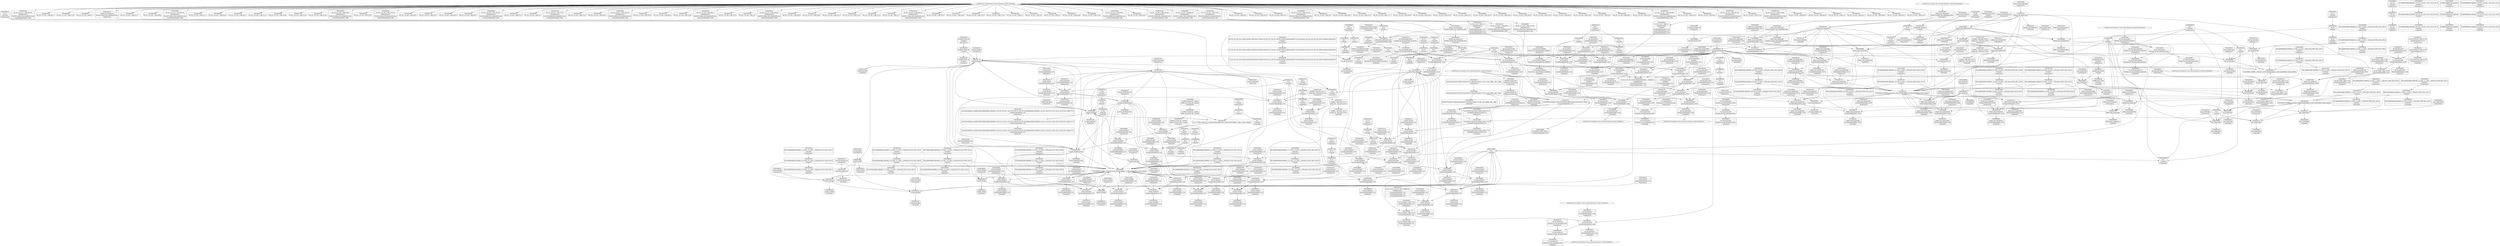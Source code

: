 digraph {
	CE0x43d8670 [shape=record,shape=Mrecord,label="{CE0x43d8670|current_sid:tmp20|security/selinux/hooks.c,218}"]
	CE0x43a3df0 [shape=record,shape=Mrecord,label="{CE0x43a3df0|80:_i32,_112:_i8*,_:_CRE_33,34_}"]
	CE0x43b4700 [shape=record,shape=Mrecord,label="{CE0x43b4700|i64_2|*Constant*}"]
	CE0x43c5eb0 [shape=record,shape=Mrecord,label="{CE0x43c5eb0|i8_1|*Constant*|*SummSink*}"]
	CE0x439a190 [shape=record,shape=Mrecord,label="{CE0x439a190|current_sid:tmp2|*SummSource*}"]
	CE0x43a7670 [shape=record,shape=Mrecord,label="{CE0x43a7670|_call_void_mcount()_#3|*SummSource*}"]
	CE0x43ddc30 [shape=record,shape=Mrecord,label="{CE0x43ddc30|avc_has_perm:tsid|Function::avc_has_perm&Arg::tsid::|*SummSink*}"]
	CE0x439b6e0 [shape=record,shape=Mrecord,label="{CE0x439b6e0|selinux_sem_semop:tmp4|security/selinux/hooks.c,5475}"]
	CE0x43911a0 [shape=record,shape=Mrecord,label="{CE0x43911a0|80:_i32,_112:_i8*,_:_CRE_152,160_|*MultipleSource*|Function::selinux_sem_semop&Arg::sma::|security/selinux/hooks.c,5480}"]
	CE0x439eff0 [shape=record,shape=Mrecord,label="{CE0x439eff0|80:_i32,_112:_i8*,_:_CRE_96,100_|*MultipleSource*|Function::selinux_sem_semop&Arg::sma::|security/selinux/hooks.c,5480}"]
	CE0x43e82e0 [shape=record,shape=Mrecord,label="{CE0x43e82e0|current_sid:security|security/selinux/hooks.c,218|*SummSink*}"]
	CE0x4392020 [shape=record,shape=Mrecord,label="{CE0x4392020|selinux_sem_semop:call|security/selinux/hooks.c,5480|*SummSource*}"]
	CE0x43aadf0 [shape=record,shape=Mrecord,label="{CE0x43aadf0|i32_10|*Constant*|*SummSink*}"]
	CE0x43b91f0 [shape=record,shape=Mrecord,label="{CE0x43b91f0|i64*_getelementptr_inbounds_(_11_x_i64_,_11_x_i64_*___llvm_gcov_ctr125,_i64_0,_i64_1)|*Constant*|*SummSource*}"]
	CE0x4382b70 [shape=record,shape=Mrecord,label="{CE0x4382b70|current_sid:tmp14|security/selinux/hooks.c,218}"]
	CE0x43e4bd0 [shape=record,shape=Mrecord,label="{CE0x43e4bd0|current_sid:tmp23|security/selinux/hooks.c,218|*SummSource*}"]
	CE0x43e7440 [shape=record,shape=Mrecord,label="{CE0x43e7440|current_sid:cred|security/selinux/hooks.c,218|*SummSink*}"]
	CE0x43d7050 [shape=record,shape=Mrecord,label="{CE0x43d7050|i64*_getelementptr_inbounds_(_11_x_i64_,_11_x_i64_*___llvm_gcov_ctr125,_i64_0,_i64_9)|*Constant*|*SummSource*}"]
	CE0x439ce60 [shape=record,shape=Mrecord,label="{CE0x439ce60|_ret_i32_%tmp24,_!dbg_!27742|security/selinux/hooks.c,220|*SummSink*}"]
	CE0x43a3290 [shape=record,shape=Mrecord,label="{CE0x43a3290|80:_i32,_112:_i8*,_:_CRE_76,80_|*MultipleSource*|Function::selinux_sem_semop&Arg::sma::|security/selinux/hooks.c,5480}"]
	CE0x43d8230 [shape=record,shape=Mrecord,label="{CE0x43d8230|current_sid:tmp19|security/selinux/hooks.c,218|*SummSource*}"]
	CE0x43e7370 [shape=record,shape=Mrecord,label="{CE0x43e7370|current_sid:cred|security/selinux/hooks.c,218|*SummSource*}"]
	CE0x43a4c30 [shape=record,shape=Mrecord,label="{CE0x43a4c30|GLOBAL:ipc_has_perm|*Constant*|*SummSink*}"]
	CE0x43d8100 [shape=record,shape=Mrecord,label="{CE0x43d8100|i64*_getelementptr_inbounds_(_11_x_i64_,_11_x_i64_*___llvm_gcov_ctr125,_i64_0,_i64_10)|*Constant*}"]
	CE0x43e8270 [shape=record,shape=Mrecord,label="{CE0x43e8270|current_sid:security|security/selinux/hooks.c,218|*SummSource*}"]
	CE0x43b7120 [shape=record,shape=Mrecord,label="{CE0x43b7120|80:_i32,_112:_i8*,_:_CRE_56,57_}"]
	CE0x43c6d00 [shape=record,shape=Mrecord,label="{CE0x43c6d00|ipc_has_perm:ad|security/selinux/hooks.c, 5128|*SummSink*}"]
	CE0x587cb90 [shape=record,shape=Mrecord,label="{CE0x587cb90|i64*_getelementptr_inbounds_(_6_x_i64_,_6_x_i64_*___llvm_gcov_ctr323,_i64_0,_i64_0)|*Constant*|*SummSink*}"]
	CE0x43dccd0 [shape=record,shape=Mrecord,label="{CE0x43dccd0|avc_has_perm:entry}"]
	CE0x43b62b0 [shape=record,shape=Mrecord,label="{CE0x43b62b0|_call_void_mcount()_#3|*SummSource*}"]
	CE0x439b960 [shape=record,shape=Mrecord,label="{CE0x439b960|selinux_sem_semop:tmp7|security/selinux/hooks.c,5476|*SummSink*}"]
	CE0x438d720 [shape=record,shape=Mrecord,label="{CE0x438d720|selinux_sem_semop:bb}"]
	CE0x439d410 [shape=record,shape=Mrecord,label="{CE0x439d410|selinux_sem_semop:tmp10|security/selinux/hooks.c,5480}"]
	CE0x43a71d0 [shape=record,shape=Mrecord,label="{CE0x43a71d0|current_sid:entry|*SummSink*}"]
	CE0x4401a50 [shape=record,shape=Mrecord,label="{CE0x4401a50|COLLAPSED:_GCMRE___llvm_gcov_ctr98_internal_global_2_x_i64_zeroinitializer:_elem_0:default:}"]
	CE0x43aabf0 [shape=record,shape=Mrecord,label="{CE0x43aabf0|selinux_sem_semop:alter|Function::selinux_sem_semop&Arg::alter::|*SummSource*}"]
	CE0x43b5220 [shape=record,shape=Mrecord,label="{CE0x43b5220|selinux_sem_semop:tmp11|security/selinux/hooks.c,5480|*SummSink*}"]
	CE0x439a120 [shape=record,shape=Mrecord,label="{CE0x439a120|current_sid:tmp2}"]
	CE0x439ddc0 [shape=record,shape=Mrecord,label="{CE0x439ddc0|selinux_sem_semop:tmp3|security/selinux/hooks.c,5475|*SummSource*}"]
	CE0x43ad7f0 [shape=record,shape=Mrecord,label="{CE0x43ad7f0|80:_i32,_112:_i8*,_:_CRE_54,55_}"]
	CE0x43bcf50 [shape=record,shape=Mrecord,label="{CE0x43bcf50|i32_3|*Constant*|*SummSink*}"]
	CE0x43b3c80 [shape=record,shape=Mrecord,label="{CE0x43b3c80|80:_i32,_112:_i8*,_:_CRE_10,11_}"]
	CE0x439f390 [shape=record,shape=Mrecord,label="{CE0x439f390|80:_i32,_112:_i8*,_:_CRE_104,112_|*MultipleSource*|Function::selinux_sem_semop&Arg::sma::|security/selinux/hooks.c,5480}"]
	"CONST[source:0(mediator),value:0(static)][purpose:{operation}][SnkIdx:3]"
	CE0x43955d0 [shape=record,shape=Mrecord,label="{CE0x43955d0|selinux_sem_semop:alter|Function::selinux_sem_semop&Arg::alter::}"]
	"CONST[source:0(mediator),value:2(dynamic)][purpose:{object}][SnkIdx:2]"
	CE0x43eac70 [shape=record,shape=Mrecord,label="{CE0x43eac70|i64_3|*Constant*|*SummSource*}"]
	CE0x43b3aa0 [shape=record,shape=Mrecord,label="{CE0x43b3aa0|80:_i32,_112:_i8*,_:_CRE_8,9_}"]
	CE0x43e7c90 [shape=record,shape=Mrecord,label="{CE0x43e7c90|i32_22|*Constant*|*SummSource*}"]
	CE0x43ab3d0 [shape=record,shape=Mrecord,label="{CE0x43ab3d0|selinux_sem_semop:if.then|*SummSink*}"]
	CE0x43c5880 [shape=record,shape=Mrecord,label="{CE0x43c5880|current_sid:tmp16|security/selinux/hooks.c,218|*SummSource*}"]
	CE0x43b09d0 [shape=record,shape=Mrecord,label="{CE0x43b09d0|80:_i32,_112:_i8*,_:_CRE_28,29_}"]
	CE0x43de8e0 [shape=record,shape=Mrecord,label="{CE0x43de8e0|avc_has_perm:auditdata|Function::avc_has_perm&Arg::auditdata::}"]
	CE0x43ea610 [shape=record,shape=Mrecord,label="{CE0x43ea610|current_sid:bb|*SummSink*}"]
	CE0x43b5df0 [shape=record,shape=Mrecord,label="{CE0x43b5df0|80:_i32,_112:_i8*,_:_CRE_22,23_}"]
	CE0x43dd500 [shape=record,shape=Mrecord,label="{CE0x43dd500|avc_has_perm:ssid|Function::avc_has_perm&Arg::ssid::}"]
	CE0x43a3030 [shape=record,shape=Mrecord,label="{CE0x43a3030|80:_i32,_112:_i8*,_:_CRE_71,72_}"]
	CE0x43a4ef0 [shape=record,shape=Mrecord,label="{CE0x43a4ef0|ipc_has_perm:entry|*SummSink*}"]
	CE0x439d4f0 [shape=record,shape=Mrecord,label="{CE0x439d4f0|selinux_sem_semop:tmp10|security/selinux/hooks.c,5480|*SummSink*}"]
	CE0x439ca50 [shape=record,shape=Mrecord,label="{CE0x439ca50|i64*_getelementptr_inbounds_(_6_x_i64_,_6_x_i64_*___llvm_gcov_ctr323,_i64_0,_i64_3)|*Constant*|*SummSource*}"]
	CE0x43e6230 [shape=record,shape=Mrecord,label="{CE0x43e6230|current_sid:tmp24|security/selinux/hooks.c,220|*SummSource*}"]
	CE0x43a2430 [shape=record,shape=Mrecord,label="{CE0x43a2430|current_sid:tmp11|security/selinux/hooks.c,218|*SummSource*}"]
	CE0x4392b80 [shape=record,shape=Mrecord,label="{CE0x4392b80|get_current:tmp2|*SummSink*}"]
	CE0x43901e0 [shape=record,shape=Mrecord,label="{CE0x43901e0|selinux_sem_semop:if.end|*SummSource*}"]
	CE0x43b7380 [shape=record,shape=Mrecord,label="{CE0x43b7380|80:_i32,_112:_i8*,_:_CRE_58,59_}"]
	CE0x43831c0 [shape=record,shape=Mrecord,label="{CE0x43831c0|i1_true|*Constant*|*SummSource*}"]
	CE0x43e4970 [shape=record,shape=Mrecord,label="{CE0x43e4970|_ret_%struct.task_struct*_%tmp4,_!dbg_!27714|./arch/x86/include/asm/current.h,14|*SummSink*}"]
	CE0x43ecf60 [shape=record,shape=Mrecord,label="{CE0x43ecf60|current_sid:tmp15|security/selinux/hooks.c,218}"]
	CE0x43c63d0 [shape=record,shape=Mrecord,label="{CE0x43c63d0|_call_void_lockdep_rcu_suspicious(i8*_getelementptr_inbounds_(_25_x_i8_,_25_x_i8_*_.str3,_i32_0,_i32_0),_i32_218,_i8*_getelementptr_inbounds_(_45_x_i8_,_45_x_i8_*_.str12,_i32_0,_i32_0))_#10,_!dbg_!27727|security/selinux/hooks.c,218|*SummSink*}"]
	CE0x43bf3d0 [shape=record,shape=Mrecord,label="{CE0x43bf3d0|GLOBAL:current_sid.__warned|Global_var:current_sid.__warned}"]
	CE0x43a1e40 [shape=record,shape=Mrecord,label="{CE0x43a1e40|current_sid:land.lhs.true2|*SummSource*}"]
	"CONST[source:0(mediator),value:0(static)][purpose:{operation}][SrcIdx:6]"
	CE0x43ac110 [shape=record,shape=Mrecord,label="{CE0x43ac110|i32_0|*Constant*}"]
	CE0x43e1eb0 [shape=record,shape=Mrecord,label="{CE0x43e1eb0|current_sid:call|security/selinux/hooks.c,218|*SummSource*}"]
	CE0x43da430 [shape=record,shape=Mrecord,label="{CE0x43da430|ipc_has_perm:u|security/selinux/hooks.c,5134|*SummSource*}"]
	CE0x438c5d0 [shape=record,shape=Mrecord,label="{CE0x438c5d0|selinux_sem_semop:tmp7|security/selinux/hooks.c,5476}"]
	CE0x4395210 [shape=record,shape=Mrecord,label="{CE0x4395210|selinux_sem_semop:if.then}"]
	CE0x43e7b20 [shape=record,shape=Mrecord,label="{CE0x43e7b20|current_sid:tmp21|security/selinux/hooks.c,218|*SummSink*}"]
	CE0x43df350 [shape=record,shape=Mrecord,label="{CE0x43df350|i64_5|*Constant*|*SummSource*}"]
	CE0x43d7b00 [shape=record,shape=Mrecord,label="{CE0x43d7b00|current_sid:tmp18|security/selinux/hooks.c,218|*SummSource*}"]
	CE0x43a5ef0 [shape=record,shape=Mrecord,label="{CE0x43a5ef0|i32_1|*Constant*}"]
	CE0x43a4bc0 [shape=record,shape=Mrecord,label="{CE0x43a4bc0|GLOBAL:ipc_has_perm|*Constant*|*SummSource*}"]
	CE0x43af140 [shape=record,shape=Mrecord,label="{CE0x43af140|i32_16|*Constant*|*SummSource*}"]
	CE0x43c6a10 [shape=record,shape=Mrecord,label="{CE0x43c6a10|i64*_getelementptr_inbounds_(_2_x_i64_,_2_x_i64_*___llvm_gcov_ctr294,_i64_0,_i64_1)|*Constant*}"]
	CE0x439b620 [shape=record,shape=Mrecord,label="{CE0x439b620|selinux_sem_semop:tmp3|security/selinux/hooks.c,5475|*SummSink*}"]
	CE0x43f05e0 [shape=record,shape=Mrecord,label="{CE0x43f05e0|current_sid:if.then}"]
	CE0x43a89d0 [shape=record,shape=Mrecord,label="{CE0x43a89d0|current_sid:tmp7|security/selinux/hooks.c,218|*SummSource*}"]
	CE0x43a0950 [shape=record,shape=Mrecord,label="{CE0x43a0950|80:_i32,_112:_i8*,_:_CRE_43,44_}"]
	CE0x43e7200 [shape=record,shape=Mrecord,label="{CE0x43e7200|current_sid:cred|security/selinux/hooks.c,218}"]
	CE0x43a42b0 [shape=record,shape=Mrecord,label="{CE0x43a42b0|80:_i32,_112:_i8*,_:_CRE_37,38_}"]
	CE0x43e7780 [shape=record,shape=Mrecord,label="{CE0x43e7780|current_sid:tmp21|security/selinux/hooks.c,218}"]
	CE0x43d8590 [shape=record,shape=Mrecord,label="{CE0x43d8590|i64*_getelementptr_inbounds_(_11_x_i64_,_11_x_i64_*___llvm_gcov_ctr125,_i64_0,_i64_10)|*Constant*|*SummSink*}"]
	CE0x43bf070 [shape=record,shape=Mrecord,label="{CE0x43bf070|ipc_has_perm:key|security/selinux/hooks.c,5134|*SummSink*}"]
	CE0x439a5b0 [shape=record,shape=Mrecord,label="{CE0x439a5b0|i32_10|*Constant*|*SummSource*}"]
	CE0x43a06f0 [shape=record,shape=Mrecord,label="{CE0x43a06f0|80:_i32,_112:_i8*,_:_CRE_41,42_}"]
	CE0x43ddf40 [shape=record,shape=Mrecord,label="{CE0x43ddf40|avc_has_perm:tclass|Function::avc_has_perm&Arg::tclass::|*SummSource*}"]
	CE0x43d7680 [shape=record,shape=Mrecord,label="{CE0x43d7680|current_sid:tmp17|security/selinux/hooks.c,218|*SummSink*}"]
	CE0x439b810 [shape=record,shape=Mrecord,label="{CE0x439b810|selinux_sem_semop:tmp7|security/selinux/hooks.c,5476|*SummSource*}"]
	CE0x43b6050 [shape=record,shape=Mrecord,label="{CE0x43b6050|80:_i32,_112:_i8*,_:_CRE_24,25_}"]
	CE0x43b0450 [shape=record,shape=Mrecord,label="{CE0x43b0450|80:_i32,_112:_i8*,_:_CRE_19,20_}"]
	CE0x43bab10 [shape=record,shape=Mrecord,label="{CE0x43bab10|GLOBAL:get_current|*Constant*|*SummSource*}"]
	CE0x43e5870 [shape=record,shape=Mrecord,label="{CE0x43e5870|0:_i32,_4:_i32,_8:_i32,_12:_i32,_:_CMRE_4,8_|*MultipleSource*|security/selinux/hooks.c,218|security/selinux/hooks.c,218|security/selinux/hooks.c,220}"]
	CE0x43b0690 [shape=record,shape=Mrecord,label="{CE0x43b0690|selinux_sem_semop:tmp1|*SummSink*}"]
	CE0x43ef330 [shape=record,shape=Mrecord,label="{CE0x43ef330|get_current:tmp4|./arch/x86/include/asm/current.h,14|*SummSource*}"]
	CE0x439c680 [shape=record,shape=Mrecord,label="{CE0x439c680|_call_void_mcount()_#3|*SummSource*}"]
	CE0x43ad200 [shape=record,shape=Mrecord,label="{CE0x43ad200|80:_i32,_112:_i8*,_:_CRE_49,50_}"]
	CE0x43daea0 [shape=record,shape=Mrecord,label="{CE0x43daea0|ipc_has_perm:sid1|security/selinux/hooks.c,5136|*SummSource*}"]
	CE0x43ea4a0 [shape=record,shape=Mrecord,label="{CE0x43ea4a0|current_sid:bb}"]
	CE0x4428030 [shape=record,shape=Mrecord,label="{CE0x4428030|get_current:tmp}"]
	CE0x438ffc0 [shape=record,shape=Mrecord,label="{CE0x438ffc0|_call_void_mcount()_#3|*SummSink*}"]
	CE0x43ad590 [shape=record,shape=Mrecord,label="{CE0x43ad590|80:_i32,_112:_i8*,_:_CRE_52,53_}"]
	CE0x43a6b90 [shape=record,shape=Mrecord,label="{CE0x43a6b90|current_sid:tmp|*SummSource*}"]
	CE0x439b9f0 [shape=record,shape=Mrecord,label="{CE0x439b9f0|selinux_sem_semop:tobool|security/selinux/hooks.c,5475}"]
	CE0x43baff0 [shape=record,shape=Mrecord,label="{CE0x43baff0|get_current:entry|*SummSink*}"]
	CE0x43ae5f0 [shape=record,shape=Mrecord,label="{CE0x43ae5f0|i32_48|*Constant*|*SummSink*}"]
	CE0x43b75e0 [shape=record,shape=Mrecord,label="{CE0x43b75e0|80:_i32,_112:_i8*,_:_CRE_60,61_}"]
	CE0x440a570 [shape=record,shape=Mrecord,label="{CE0x440a570|get_current:tmp2}"]
	CE0x43ed780 [shape=record,shape=Mrecord,label="{CE0x43ed780|i64*_getelementptr_inbounds_(_11_x_i64_,_11_x_i64_*___llvm_gcov_ctr125,_i64_0,_i64_6)|*Constant*|*SummSource*}"]
	CE0x43b4f50 [shape=record,shape=Mrecord,label="{CE0x43b4f50|selinux_sem_semop:tmp11|security/selinux/hooks.c,5480}"]
	CE0x43bf790 [shape=record,shape=Mrecord,label="{CE0x43bf790|GLOBAL:current_sid.__warned|Global_var:current_sid.__warned|*SummSink*}"]
	CE0x43ad920 [shape=record,shape=Mrecord,label="{CE0x43ad920|80:_i32,_112:_i8*,_:_CRE_55,56_}"]
	CE0x43e12f0 [shape=record,shape=Mrecord,label="{CE0x43e12f0|current_sid:bb|*SummSource*}"]
	CE0x43a4b50 [shape=record,shape=Mrecord,label="{CE0x43a4b50|_ret_i32_%call,_!dbg_!27725|security/selinux/hooks.c,5480}"]
	CE0x4382900 [shape=record,shape=Mrecord,label="{CE0x4382900|current_sid:tmp13|security/selinux/hooks.c,218|*SummSink*}"]
	CE0x43b3b90 [shape=record,shape=Mrecord,label="{CE0x43b3b90|80:_i32,_112:_i8*,_:_CRE_9,10_}"]
	CE0x43a2a40 [shape=record,shape=Mrecord,label="{CE0x43a2a40|80:_i32,_112:_i8*,_:_CRE_66,67_}"]
	CE0x43de950 [shape=record,shape=Mrecord,label="{CE0x43de950|avc_has_perm:auditdata|Function::avc_has_perm&Arg::auditdata::|*SummSource*}"]
	CE0x43bb780 [shape=record,shape=Mrecord,label="{CE0x43bb780|current_sid:land.lhs.true|*SummSource*}"]
	CE0x43b6180 [shape=record,shape=Mrecord,label="{CE0x43b6180|80:_i32,_112:_i8*,_:_CRE_25,26_}"]
	CE0x43dc220 [shape=record,shape=Mrecord,label="{CE0x43dc220|ipc_has_perm:tmp8|security/selinux/hooks.c,5136|*SummSink*}"]
	CE0x439a910 [shape=record,shape=Mrecord,label="{CE0x439a910|i64*_getelementptr_inbounds_(_2_x_i64_,_2_x_i64_*___llvm_gcov_ctr294,_i64_0,_i64_0)|*Constant*}"]
	CE0x43a1c10 [shape=record,shape=Mrecord,label="{CE0x43a1c10|current_sid:land.lhs.true2}"]
	CE0x43fdc80 [shape=record,shape=Mrecord,label="{CE0x43fdc80|GLOBAL:current_task|Global_var:current_task|*SummSink*}"]
	CE0x439c750 [shape=record,shape=Mrecord,label="{CE0x439c750|selinux_sem_semop:tmp6|security/selinux/hooks.c,5476}"]
	CE0x43d9720 [shape=record,shape=Mrecord,label="{CE0x43d9720|i32_218|*Constant*}"]
	CE0x439af50 [shape=record,shape=Mrecord,label="{CE0x439af50|current_sid:tmp6|security/selinux/hooks.c,218|*SummSink*}"]
	CE0x43dd290 [shape=record,shape=Mrecord,label="{CE0x43dd290|avc_has_perm:entry|*SummSink*}"]
	CE0x439dc20 [shape=record,shape=Mrecord,label="{CE0x439dc20|get_current:tmp|*SummSink*}"]
	CE0x43a0450 [shape=record,shape=Mrecord,label="{CE0x43a0450|selinux_sem_semop:tmp1|*SummSource*}"]
	CE0x43d87f0 [shape=record,shape=Mrecord,label="{CE0x43d87f0|current_sid:tmp20|security/selinux/hooks.c,218|*SummSource*}"]
	CE0x43a16d0 [shape=record,shape=Mrecord,label="{CE0x43a16d0|i64_2|*Constant*}"]
	CE0x43a7c90 [shape=record,shape=Mrecord,label="{CE0x43a7c90|_call_void_mcount()_#3|*SummSource*}"]
	CE0x43e8090 [shape=record,shape=Mrecord,label="{CE0x43e8090|COLLAPSED:_CMRE:_elem_0::|security/selinux/hooks.c,218}"]
	CE0x43e70e0 [shape=record,shape=Mrecord,label="{CE0x43e70e0|i32_78|*Constant*|*SummSource*}"]
	CE0x4391910 [shape=record,shape=Mrecord,label="{CE0x4391910|80:_i32,_112:_i8*,_:_CRE_184,188_|*MultipleSource*|Function::selinux_sem_semop&Arg::sma::|security/selinux/hooks.c,5480}"]
	CE0x43b5f20 [shape=record,shape=Mrecord,label="{CE0x43b5f20|80:_i32,_112:_i8*,_:_CRE_23,24_}"]
	CE0x43a05a0 [shape=record,shape=Mrecord,label="{CE0x43a05a0|80:_i32,_112:_i8*,_:_CRE_40,41_}"]
	CE0x439ba60 [shape=record,shape=Mrecord,label="{CE0x439ba60|selinux_sem_semop:tobool|security/selinux/hooks.c,5475|*SummSource*}"]
	CE0x43bfaa0 [shape=record,shape=Mrecord,label="{CE0x43bfaa0|ipc_has_perm:tmp2|*SummSource*}"]
	CE0x43b8ee0 [shape=record,shape=Mrecord,label="{CE0x43b8ee0|get_current:tmp3|*SummSink*}"]
	CE0x4390940 [shape=record,shape=Mrecord,label="{CE0x4390940|selinux_sem_semop:if.end}"]
	CE0x43f0520 [shape=record,shape=Mrecord,label="{CE0x43f0520|current_sid:if.end|*SummSink*}"]
	CE0x43baed0 [shape=record,shape=Mrecord,label="{CE0x43baed0|get_current:entry|*SummSource*}"]
	CE0x43a5ac0 [shape=record,shape=Mrecord,label="{CE0x43a5ac0|_ret_i32_%call2,_!dbg_!27728|security/selinux/hooks.c,5136|*SummSink*}"]
	CE0x43a7880 [shape=record,shape=Mrecord,label="{CE0x43a7880|i64_1|*Constant*}"]
	CE0x43e8a20 [shape=record,shape=Mrecord,label="{CE0x43e8a20|current_sid:tmp22|security/selinux/hooks.c,218|*SummSink*}"]
	CE0x43913a0 [shape=record,shape=Mrecord,label="{CE0x43913a0|80:_i32,_112:_i8*,_:_CRE_160,168_|*MultipleSource*|Function::selinux_sem_semop&Arg::sma::|security/selinux/hooks.c,5480}"]
	CE0x43e7070 [shape=record,shape=Mrecord,label="{CE0x43e7070|i32_78|*Constant*|*SummSink*}"]
	CE0x43b2330 [shape=record,shape=Mrecord,label="{CE0x43b2330|selinux_sem_semop:tmp5|security/selinux/hooks.c,5475|*SummSink*}"]
	CE0x43b01f0 [shape=record,shape=Mrecord,label="{CE0x43b01f0|80:_i32,_112:_i8*,_:_CRE_17,18_}"]
	CE0x43befa0 [shape=record,shape=Mrecord,label="{CE0x43befa0|ipc_has_perm:key|security/selinux/hooks.c,5134|*SummSource*}"]
	CE0x43d6a80 [shape=record,shape=Mrecord,label="{CE0x43d6a80|i8*_getelementptr_inbounds_(_45_x_i8_,_45_x_i8_*_.str12,_i32_0,_i32_0)|*Constant*}"]
	CE0x43bf340 [shape=record,shape=Mrecord,label="{CE0x43bf340|ipc_has_perm:tmp6|*LoadInst*|security/selinux/hooks.c,5134|*SummSource*}"]
	CE0x43a2100 [shape=record,shape=Mrecord,label="{CE0x43a2100|current_sid:tmp10|security/selinux/hooks.c,218|*SummSink*}"]
	CE0x4391740 [shape=record,shape=Mrecord,label="{CE0x4391740|80:_i32,_112:_i8*,_:_CRE_176,184_|*MultipleSource*|Function::selinux_sem_semop&Arg::sma::|security/selinux/hooks.c,5480}"]
	CE0x438c560 [shape=record,shape=Mrecord,label="{CE0x438c560|i64*_getelementptr_inbounds_(_6_x_i64_,_6_x_i64_*___llvm_gcov_ctr323,_i64_0,_i64_4)|*Constant*}"]
	CE0x439bc10 [shape=record,shape=Mrecord,label="{CE0x439bc10|i32_0|*Constant*|*SummSource*}"]
	CE0x43b50b0 [shape=record,shape=Mrecord,label="{CE0x43b50b0|selinux_sem_semop:tmp11|security/selinux/hooks.c,5480|*SummSource*}"]
	CE0x43dba00 [shape=record,shape=Mrecord,label="{CE0x43dba00|ipc_has_perm:tmp7|security/selinux/hooks.c,5136|*SummSource*}"]
	CE0x43df5f0 [shape=record,shape=Mrecord,label="{CE0x43df5f0|current_sid:tmp9|security/selinux/hooks.c,218|*SummSource*}"]
	CE0x43b7840 [shape=record,shape=Mrecord,label="{CE0x43b7840|80:_i32,_112:_i8*,_:_CRE_62,63_}"]
	CE0x43fdbf0 [shape=record,shape=Mrecord,label="{CE0x43fdbf0|GLOBAL:current_task|Global_var:current_task|*SummSource*}"]
	CE0x43dc690 [shape=record,shape=Mrecord,label="{CE0x43dc690|ipc_has_perm:call2|security/selinux/hooks.c,5136|*SummSink*}"]
	CE0x43dec20 [shape=record,shape=Mrecord,label="{CE0x43dec20|_ret_i32_%retval.0,_!dbg_!27728|security/selinux/avc.c,775|*SummSource*}"]
	CE0x43d9600 [shape=record,shape=Mrecord,label="{CE0x43d9600|GLOBAL:lockdep_rcu_suspicious|*Constant*|*SummSink*}"]
	CE0x43a5240 [shape=record,shape=Mrecord,label="{CE0x43a5240|ipc_has_perm:ipc_perms|Function::ipc_has_perm&Arg::ipc_perms::|*SummSink*}"]
	CE0x4399170 [shape=record,shape=Mrecord,label="{CE0x4399170|selinux_sem_semop:tmp9|security/selinux/hooks.c,5478}"]
	CE0x43a7040 [shape=record,shape=Mrecord,label="{CE0x43a7040|GLOBAL:current_sid|*Constant*|*SummSink*}"]
	CE0x439c4e0 [shape=record,shape=Mrecord,label="{CE0x439c4e0|current_sid:tmp16|security/selinux/hooks.c,218}"]
	CE0x43e4d80 [shape=record,shape=Mrecord,label="{CE0x43e4d80|current_sid:tmp23|security/selinux/hooks.c,218|*SummSink*}"]
	CE0x43959f0 [shape=record,shape=Mrecord,label="{CE0x43959f0|selinux_sem_semop:entry|*SummSource*}"]
	CE0x43b8de0 [shape=record,shape=Mrecord,label="{CE0x43b8de0|get_current:tmp3|*SummSource*}"]
	CE0x3c5bfe0 [shape=record,shape=Mrecord,label="{CE0x3c5bfe0|selinux_sem_semop:tmp3|security/selinux/hooks.c,5475}"]
	CE0x43ba5c0 [shape=record,shape=Mrecord,label="{CE0x43ba5c0|current_sid:call4|security/selinux/hooks.c,218|*SummSource*}"]
	CE0x43e7ea0 [shape=record,shape=Mrecord,label="{CE0x43e7ea0|i32_22|*Constant*|*SummSink*}"]
	CE0x43beed0 [shape=record,shape=Mrecord,label="{CE0x43beed0|ipc_has_perm:key|security/selinux/hooks.c,5134}"]
	CE0x43e87b0 [shape=record,shape=Mrecord,label="{CE0x43e87b0|current_sid:tmp22|security/selinux/hooks.c,218|*SummSource*}"]
	CE0x43daa00 [shape=record,shape=Mrecord,label="{CE0x43daa00|ipc_has_perm:ipc_id|security/selinux/hooks.c,5134|*SummSink*}"]
	CE0x43db660 [shape=record,shape=Mrecord,label="{CE0x43db660|ipc_has_perm:tmp7|security/selinux/hooks.c,5136}"]
	CE0x43a2230 [shape=record,shape=Mrecord,label="{CE0x43a2230|current_sid:tmp11|security/selinux/hooks.c,218}"]
	CE0x43a2ca0 [shape=record,shape=Mrecord,label="{CE0x43a2ca0|80:_i32,_112:_i8*,_:_CRE_68,69_}"]
	CE0x43a6760 [shape=record,shape=Mrecord,label="{CE0x43a6760|GLOBAL:current_task|Global_var:current_task}"]
	CE0x3e232c0 [shape=record,shape=Mrecord,label="{CE0x3e232c0|i64*_getelementptr_inbounds_(_6_x_i64_,_6_x_i64_*___llvm_gcov_ctr323,_i64_0,_i64_5)|*Constant*}"]
	CE0x43da8f0 [shape=record,shape=Mrecord,label="{CE0x43da8f0|ipc_has_perm:ipc_id|security/selinux/hooks.c,5134|*SummSource*}"]
	CE0x43eb680 [shape=record,shape=Mrecord,label="{CE0x43eb680|current_sid:tmp6|security/selinux/hooks.c,218|*SummSource*}"]
	"CONST[source:1(input),value:2(dynamic)][purpose:{operation}][SrcIdx:5]"
	CE0x43b1b00 [shape=record,shape=Mrecord,label="{CE0x43b1b00|80:_i32,_112:_i8*,_:_CRE_3,4_}"]
	CE0x43bc1f0 [shape=record,shape=Mrecord,label="{CE0x43bc1f0|ipc_has_perm:tmp5|security/selinux/hooks.c,5131|*SummSink*}"]
	CE0x4395d10 [shape=record,shape=Mrecord,label="{CE0x4395d10|selinux_sem_semop:sem_perm|security/selinux/hooks.c,5480|*SummSink*}"]
	CE0x439a980 [shape=record,shape=Mrecord,label="{CE0x439a980|i64*_getelementptr_inbounds_(_2_x_i64_,_2_x_i64_*___llvm_gcov_ctr294,_i64_0,_i64_0)|*Constant*|*SummSource*}"]
	CE0x43c0590 [shape=record,shape=Mrecord,label="{CE0x43c0590|ipc_has_perm:tmp|*SummSink*}"]
	CE0x439cb80 [shape=record,shape=Mrecord,label="{CE0x439cb80|_ret_i32_%tmp24,_!dbg_!27742|security/selinux/hooks.c,220}"]
	CE0x43dc0f0 [shape=record,shape=Mrecord,label="{CE0x43dc0f0|ipc_has_perm:tmp8|security/selinux/hooks.c,5136|*SummSource*}"]
	CE0x43a9210 [shape=record,shape=Mrecord,label="{CE0x43a9210|current_sid:tmp3}"]
	CE0x439bee0 [shape=record,shape=Mrecord,label="{CE0x439bee0|i64*_getelementptr_inbounds_(_11_x_i64_,_11_x_i64_*___llvm_gcov_ctr125,_i64_0,_i64_8)|*Constant*|*SummSink*}"]
	CE0x43a56d0 [shape=record,shape=Mrecord,label="{CE0x43a56d0|_ret_i32_%call2,_!dbg_!27728|security/selinux/hooks.c,5136}"]
	CE0x43c6870 [shape=record,shape=Mrecord,label="{CE0x43c6870|current_sid:do.end}"]
	CE0x43e9dc0 [shape=record,shape=Mrecord,label="{CE0x43e9dc0|i64_4|*Constant*|*SummSink*}"]
	CE0x43c62f0 [shape=record,shape=Mrecord,label="{CE0x43c62f0|_call_void_lockdep_rcu_suspicious(i8*_getelementptr_inbounds_(_25_x_i8_,_25_x_i8_*_.str3,_i32_0,_i32_0),_i32_218,_i8*_getelementptr_inbounds_(_45_x_i8_,_45_x_i8_*_.str12,_i32_0,_i32_0))_#10,_!dbg_!27727|security/selinux/hooks.c,218}"]
	CE0x43b0770 [shape=record,shape=Mrecord,label="{CE0x43b0770|80:_i32,_112:_i8*,_:_CRE_26,27_}"]
	CE0x43b7bd0 [shape=record,shape=Mrecord,label="{CE0x43b7bd0|80:_i32,_112:_i8*,_:_CRE_65,66_}"]
	CE0x43a4e20 [shape=record,shape=Mrecord,label="{CE0x43a4e20|ipc_has_perm:entry|*SummSource*}"]
	CE0x439e0b0 [shape=record,shape=Mrecord,label="{CE0x439e0b0|i64*_getelementptr_inbounds_(_6_x_i64_,_6_x_i64_*___llvm_gcov_ctr323,_i64_0,_i64_0)|*Constant*|*SummSource*}"]
	CE0x43b5a30 [shape=record,shape=Mrecord,label="{CE0x43b5a30|i64*_getelementptr_inbounds_(_6_x_i64_,_6_x_i64_*___llvm_gcov_ctr323,_i64_0,_i64_4)|*Constant*|*SummSource*}"]
	CE0x43dd750 [shape=record,shape=Mrecord,label="{CE0x43dd750|avc_has_perm:ssid|Function::avc_has_perm&Arg::ssid::|*SummSource*}"]
	"CONST[source:1(input),value:2(dynamic)][purpose:{object}][SrcIdx:4]"
	CE0x574a0e0 [shape=record,shape=Mrecord,label="{CE0x574a0e0|selinux_sem_semop:tmp2|security/selinux/hooks.c,5475|*SummSource*}"]
	CE0x43db470 [shape=record,shape=Mrecord,label="{CE0x43db470|0:_i16,_4:_i32,_:_CRE_0,2_|*MultipleSource*|*LoadInst*|security/selinux/hooks.c,5131|security/selinux/hooks.c,5131|security/selinux/hooks.c,5136}"]
	CE0x439e410 [shape=record,shape=Mrecord,label="{CE0x439e410|i64*_getelementptr_inbounds_(_2_x_i64_,_2_x_i64_*___llvm_gcov_ctr98,_i64_0,_i64_1)|*Constant*}"]
	CE0x43b0580 [shape=record,shape=Mrecord,label="{CE0x43b0580|80:_i32,_112:_i8*,_:_CRE_20,21_}"]
	CE0x43a1a80 [shape=record,shape=Mrecord,label="{CE0x43a1a80|ipc_has_perm:u|security/selinux/hooks.c,5134}"]
	CE0x43903f0 [shape=record,shape=Mrecord,label="{CE0x43903f0|i64_1|*Constant*}"]
	CE0x43aefc0 [shape=record,shape=Mrecord,label="{CE0x43aefc0|selinux_sem_semop:tmp9|security/selinux/hooks.c,5478|*SummSink*}"]
	CE0x43eab40 [shape=record,shape=Mrecord,label="{CE0x43eab40|i64_3|*Constant*}"]
	CE0x43a1470 [shape=record,shape=Mrecord,label="{CE0x43a1470|current_sid:tobool|security/selinux/hooks.c,218|*SummSource*}"]
	CE0x4398500 [shape=record,shape=Mrecord,label="{CE0x4398500|selinux_sem_semop:bb|*SummSource*}"]
	CE0x43aec40 [shape=record,shape=Mrecord,label="{CE0x43aec40|i64*_getelementptr_inbounds_(_6_x_i64_,_6_x_i64_*___llvm_gcov_ctr323,_i64_0,_i64_5)|*Constant*|*SummSink*}"]
	CE0x43a5160 [shape=record,shape=Mrecord,label="{CE0x43a5160|ipc_has_perm:ipc_perms|Function::ipc_has_perm&Arg::ipc_perms::|*SummSource*}"]
	CE0x439dc90 [shape=record,shape=Mrecord,label="{CE0x439dc90|i64*_getelementptr_inbounds_(_6_x_i64_,_6_x_i64_*___llvm_gcov_ctr323,_i64_0,_i64_3)|*Constant*}"]
	CE0x43b7710 [shape=record,shape=Mrecord,label="{CE0x43b7710|80:_i32,_112:_i8*,_:_CRE_61,62_}"]
	CE0x43e1520 [shape=record,shape=Mrecord,label="{CE0x43e1520|current_sid:do.body|*SummSource*}"]
	CE0x4391ae0 [shape=record,shape=Mrecord,label="{CE0x4391ae0|80:_i32,_112:_i8*,_:_CRE_188,192_|*MultipleSource*|Function::selinux_sem_semop&Arg::sma::|security/selinux/hooks.c,5480}"]
	CE0x439e380 [shape=record,shape=Mrecord,label="{CE0x439e380|i64*_getelementptr_inbounds_(_6_x_i64_,_6_x_i64_*___llvm_gcov_ctr323,_i64_0,_i64_0)|*Constant*}"]
	CE0x43b9350 [shape=record,shape=Mrecord,label="{CE0x43b9350|i64*_getelementptr_inbounds_(_11_x_i64_,_11_x_i64_*___llvm_gcov_ctr125,_i64_0,_i64_1)|*Constant*|*SummSink*}"]
	CE0x43bc640 [shape=record,shape=Mrecord,label="{CE0x43bc640|ipc_has_perm:type|security/selinux/hooks.c,5133}"]
	CE0x4383430 [shape=record,shape=Mrecord,label="{CE0x4383430|ipc_has_perm:call|security/selinux/hooks.c,5129}"]
	CE0x43a4180 [shape=record,shape=Mrecord,label="{CE0x43a4180|80:_i32,_112:_i8*,_:_CRE_36,37_}"]
	CE0x43e6650 [shape=record,shape=Mrecord,label="{CE0x43e6650|get_current:bb|*SummSink*}"]
	CE0x43ebdd0 [shape=record,shape=Mrecord,label="{CE0x43ebdd0|current_sid:tmp5|security/selinux/hooks.c,218}"]
	CE0x43ae660 [shape=record,shape=Mrecord,label="{CE0x43ae660|selinux_sem_semop:perms.0}"]
	CE0x43e9c90 [shape=record,shape=Mrecord,label="{CE0x43e9c90|i64_4|*Constant*|*SummSource*}"]
	"CONST[source:0(mediator),value:2(dynamic)][purpose:{subject}][SnkIdx:0]"
	CE0x43d7910 [shape=record,shape=Mrecord,label="{CE0x43d7910|current_sid:tmp18|security/selinux/hooks.c,218}"]
	CE0x43b08a0 [shape=record,shape=Mrecord,label="{CE0x43b08a0|80:_i32,_112:_i8*,_:_CRE_27,28_}"]
	CE0x4391e80 [shape=record,shape=Mrecord,label="{CE0x4391e80|selinux_sem_semop:call|security/selinux/hooks.c,5480}"]
	CE0x44280f0 [shape=record,shape=Mrecord,label="{CE0x44280f0|%struct.task_struct*_(%struct.task_struct**)*_asm_movq_%gs:$_1:P_,$0_,_r,im,_dirflag_,_fpsr_,_flags_}"]
	CE0x43a2850 [shape=record,shape=Mrecord,label="{CE0x43a2850|current_sid:tmp12|security/selinux/hooks.c,218|*SummSource*}"]
	CE0x43bc7c0 [shape=record,shape=Mrecord,label="{CE0x43bc7c0|ipc_has_perm:type|security/selinux/hooks.c,5133|*SummSource*}"]
	CE0x43da5f0 [shape=record,shape=Mrecord,label="{CE0x43da5f0|ipc_has_perm:u|security/selinux/hooks.c,5134|*SummSink*}"]
	CE0x43d6bb0 [shape=record,shape=Mrecord,label="{CE0x43d6bb0|i8*_getelementptr_inbounds_(_45_x_i8_,_45_x_i8_*_.str12,_i32_0,_i32_0)|*Constant*|*SummSink*}"]
	CE0x43b38c0 [shape=record,shape=Mrecord,label="{CE0x43b38c0|80:_i32,_112:_i8*,_:_CRE_6,7_}"]
	CE0x43df9d0 [shape=record,shape=Mrecord,label="{CE0x43df9d0|current_sid:tmp10|security/selinux/hooks.c,218|*SummSource*}"]
	CE0x43969b0 [shape=record,shape=Mrecord,label="{CE0x43969b0|_call_void_mcount()_#3}"]
	CE0x43b8870 [shape=record,shape=Mrecord,label="{CE0x43b8870|ipc_has_perm:tmp1|*SummSource*}"]
	CE0x43dc800 [shape=record,shape=Mrecord,label="{CE0x43dc800|i32_(i32,_i32,_i16,_i32,_%struct.common_audit_data*)*_bitcast_(i32_(i32,_i32,_i16,_i32,_%struct.common_audit_data.495*)*_avc_has_perm_to_i32_(i32,_i32,_i16,_i32,_%struct.common_audit_data*)*)|*Constant*}"]
	CE0x43d71e0 [shape=record,shape=Mrecord,label="{CE0x43d71e0|i64*_getelementptr_inbounds_(_11_x_i64_,_11_x_i64_*___llvm_gcov_ctr125,_i64_0,_i64_9)|*Constant*|*SummSink*}"]
	CE0x43df4c0 [shape=record,shape=Mrecord,label="{CE0x43df4c0|current_sid:tmp9|security/selinux/hooks.c,218}"]
	CE0x4401ac0 [shape=record,shape=Mrecord,label="{CE0x4401ac0|get_current:tmp|*SummSource*}"]
	CE0x43a2f00 [shape=record,shape=Mrecord,label="{CE0x43a2f00|80:_i32,_112:_i8*,_:_CRE_70,71_}"]
	CE0x43a00e0 [shape=record,shape=Mrecord,label="{CE0x43a00e0|selinux_sem_semop:sma|Function::selinux_sem_semop&Arg::sma::|*SummSink*}"]
	CE0x43becc0 [shape=record,shape=Mrecord,label="{CE0x43becc0|i32_3|*Constant*}"]
	CE0x43c6c20 [shape=record,shape=Mrecord,label="{CE0x43c6c20|ipc_has_perm:ad|security/selinux/hooks.c, 5128}"]
	CE0x43d84e0 [shape=record,shape=Mrecord,label="{CE0x43d84e0|i64*_getelementptr_inbounds_(_11_x_i64_,_11_x_i64_*___llvm_gcov_ctr125,_i64_0,_i64_10)|*Constant*|*SummSource*}"]
	CE0x43defc0 [shape=record,shape=Mrecord,label="{CE0x43defc0|current_sid:land.lhs.true2|*SummSink*}"]
	CE0x439a430 [shape=record,shape=Mrecord,label="{CE0x439a430|i32_10|*Constant*}"]
	CE0x43ef3a0 [shape=record,shape=Mrecord,label="{CE0x43ef3a0|current_sid:tobool1|security/selinux/hooks.c,218}"]
	CE0x62dea70 [shape=record,shape=Mrecord,label="{CE0x62dea70|i64_0|*Constant*|*SummSource*}"]
	CE0x43a8880 [shape=record,shape=Mrecord,label="{CE0x43a8880|current_sid:tmp7|security/selinux/hooks.c,218}"]
	CE0x43b74b0 [shape=record,shape=Mrecord,label="{CE0x43b74b0|80:_i32,_112:_i8*,_:_CRE_59,60_}"]
	CE0x43af1b0 [shape=record,shape=Mrecord,label="{CE0x43af1b0|i32_16|*Constant*|*SummSink*}"]
	CE0x43b1a00 [shape=record,shape=Mrecord,label="{CE0x43b1a00|selinux_sem_semop:call|security/selinux/hooks.c,5480|*SummSink*}"]
	CE0x439faa0 [shape=record,shape=Mrecord,label="{CE0x439faa0|80:_i32,_112:_i8*,_:_CRE_136,144_|*MultipleSource*|Function::selinux_sem_semop&Arg::sma::|security/selinux/hooks.c,5480}"]
	CE0x43a1740 [shape=record,shape=Mrecord,label="{CE0x43a1740|selinux_sem_semop:tmp5|security/selinux/hooks.c,5475}"]
	CE0x43a5f90 [shape=record,shape=Mrecord,label="{CE0x43a5f90|ipc_has_perm:tmp1|*SummSink*}"]
	CE0x43e6780 [shape=record,shape=Mrecord,label="{CE0x43e6780|i64*_getelementptr_inbounds_(_2_x_i64_,_2_x_i64_*___llvm_gcov_ctr98,_i64_0,_i64_0)|*Constant*}"]
	CE0x43b21f0 [shape=record,shape=Mrecord,label="{CE0x43b21f0|selinux_sem_semop:entry}"]
	CE0x4382820 [shape=record,shape=Mrecord,label="{CE0x4382820|current_sid:tmp13|security/selinux/hooks.c,218}"]
	CE0x4399f30 [shape=record,shape=Mrecord,label="{CE0x4399f30|selinux_sem_semop:tmp8|security/selinux/hooks.c,5478|*SummSource*}"]
	CE0x43ebcc0 [shape=record,shape=Mrecord,label="{CE0x43ebcc0|current_sid:tmp4|security/selinux/hooks.c,218|*SummSink*}"]
	CE0x43adef0 [shape=record,shape=Mrecord,label="{CE0x43adef0|80:_i32,_112:_i8*,_:_CRE_11,12_}"]
	CE0x43dbde0 [shape=record,shape=Mrecord,label="{CE0x43dbde0|ipc_has_perm:sclass|security/selinux/hooks.c,5136|*SummSink*}"]
	CE0x43da2e0 [shape=record,shape=Mrecord,label="{CE0x43da2e0|ipc_has_perm:ipc_id|security/selinux/hooks.c,5134}"]
	CE0x439a620 [shape=record,shape=Mrecord,label="{CE0x439a620|ipc_has_perm:tmp4|*LoadInst*|security/selinux/hooks.c,5131}"]
	CE0x43a8400 [shape=record,shape=Mrecord,label="{CE0x43a8400|current_sid:tmp}"]
	CE0x5749f90 [shape=record,shape=Mrecord,label="{CE0x5749f90|i64_0|*Constant*}"]
	CE0x43a8810 [shape=record,shape=Mrecord,label="{CE0x43a8810|ipc_has_perm:call|security/selinux/hooks.c,5129|*SummSink*}"]
	CE0x43b8030 [shape=record,shape=Mrecord,label="{CE0x43b8030|selinux_sem_semop:sem_perm|security/selinux/hooks.c,5480}"]
	CE0x43a6610 [shape=record,shape=Mrecord,label="{CE0x43a6610|current_sid:tobool|security/selinux/hooks.c,218}"]
	CE0x43ed3e0 [shape=record,shape=Mrecord,label="{CE0x43ed3e0|current_sid:tmp12|security/selinux/hooks.c,218|*SummSink*}"]
	CE0x43df420 [shape=record,shape=Mrecord,label="{CE0x43df420|i64_5|*Constant*|*SummSink*}"]
	CE0x43e7000 [shape=record,shape=Mrecord,label="{CE0x43e7000|i32_78|*Constant*}"]
	CE0x4390d60 [shape=record,shape=Mrecord,label="{CE0x4390d60|selinux_sem_semop:tmp|*SummSink*}"]
	CE0x439a690 [shape=record,shape=Mrecord,label="{CE0x439a690|ipc_has_perm:security|security/selinux/hooks.c,5131}"]
	CE0x43b1d10 [shape=record,shape=Mrecord,label="{CE0x43b1d10|selinux_sem_semop:if.then|*SummSource*}"]
	CE0x43a19a0 [shape=record,shape=Mrecord,label="{CE0x43a19a0|ipc_has_perm:tmp6|*LoadInst*|security/selinux/hooks.c,5134|*SummSink*}"]
	CE0x4382d40 [shape=record,shape=Mrecord,label="{CE0x4382d40|current_sid:tmp14|security/selinux/hooks.c,218|*SummSource*}"]
	CE0x43b0b00 [shape=record,shape=Mrecord,label="{CE0x43b0b00|80:_i32,_112:_i8*,_:_CRE_29,30_}"]
	CE0x43b6720 [shape=record,shape=Mrecord,label="{CE0x43b6720|ipc_has_perm:tmp4|*LoadInst*|security/selinux/hooks.c,5131|*SummSink*}"]
	CE0x43bcb50 [shape=record,shape=Mrecord,label="{CE0x43bcb50|0:_i8,_8:_i32,_24:_%struct.selinux_audit_data*,_:_SCMRE_0,1_|*MultipleSource*|security/selinux/hooks.c,5133|security/selinux/hooks.c, 5128}"]
	CE0x43e5c00 [shape=record,shape=Mrecord,label="{CE0x43e5c00|i64*_getelementptr_inbounds_(_2_x_i64_,_2_x_i64_*___llvm_gcov_ctr98,_i64_0,_i64_0)|*Constant*|*SummSink*}"]
	CE0x43aae90 [shape=record,shape=Mrecord,label="{CE0x43aae90|i32_0|*Constant*}"]
	CE0x43e4900 [shape=record,shape=Mrecord,label="{CE0x43e4900|_ret_%struct.task_struct*_%tmp4,_!dbg_!27714|./arch/x86/include/asm/current.h,14}"]
	CE0x43ad330 [shape=record,shape=Mrecord,label="{CE0x43ad330|80:_i32,_112:_i8*,_:_CRE_50,51_}"]
	CE0x43d7c80 [shape=record,shape=Mrecord,label="{CE0x43d7c80|current_sid:tmp18|security/selinux/hooks.c,218|*SummSink*}"]
	CE0x3e23430 [shape=record,shape=Mrecord,label="{CE0x3e23430|i32_48|*Constant*}"]
	CE0x43a9650 [shape=record,shape=Mrecord,label="{CE0x43a9650|ipc_has_perm:tmp}"]
	CE0x43be840 [shape=record,shape=Mrecord,label="{CE0x43be840|i8_4|*Constant*}"]
	CE0x43ae070 [shape=record,shape=Mrecord,label="{CE0x43ae070|80:_i32,_112:_i8*,_:_CRE_12,13_}"]
	CE0x4393300 [shape=record,shape=Mrecord,label="{CE0x4393300|ipc_has_perm:bb}"]
	CE0x43e9050 [shape=record,shape=Mrecord,label="{CE0x43e9050|GLOBAL:__llvm_gcov_ctr125|Global_var:__llvm_gcov_ctr125|*SummSink*}"]
	CE0x43c6c90 [shape=record,shape=Mrecord,label="{CE0x43c6c90|ipc_has_perm:ad|security/selinux/hooks.c, 5128|*SummSource*}"]
	CE0x43eb3d0 [shape=record,shape=Mrecord,label="{CE0x43eb3d0|current_sid:tmp5|security/selinux/hooks.c,218|*SummSource*}"]
	CE0x43b33b0 [shape=record,shape=Mrecord,label="{CE0x43b33b0|current_sid:tmp8|security/selinux/hooks.c,218|*SummSource*}"]
	CE0x43c6360 [shape=record,shape=Mrecord,label="{CE0x43c6360|_call_void_lockdep_rcu_suspicious(i8*_getelementptr_inbounds_(_25_x_i8_,_25_x_i8_*_.str3,_i32_0,_i32_0),_i32_218,_i8*_getelementptr_inbounds_(_45_x_i8_,_45_x_i8_*_.str12,_i32_0,_i32_0))_#10,_!dbg_!27727|security/selinux/hooks.c,218|*SummSource*}"]
	CE0x43e5e50 [shape=record,shape=Mrecord,label="{CE0x43e5e50|i64*_getelementptr_inbounds_(_2_x_i64_,_2_x_i64_*___llvm_gcov_ctr98,_i64_0,_i64_0)|*Constant*|*SummSource*}"]
	"CONST[source:0(mediator),value:2(dynamic)][purpose:{object}][SnkIdx:1]"
	CE0x43b8800 [shape=record,shape=Mrecord,label="{CE0x43b8800|ipc_has_perm:tmp1}"]
	CE0x43a0bb0 [shape=record,shape=Mrecord,label="{CE0x43a0bb0|80:_i32,_112:_i8*,_:_CRE_45,46_}"]
	CE0x43d7250 [shape=record,shape=Mrecord,label="{CE0x43d7250|current_sid:tmp17|security/selinux/hooks.c,218}"]
	CE0x43b7250 [shape=record,shape=Mrecord,label="{CE0x43b7250|80:_i32,_112:_i8*,_:_CRE_57,58_}"]
	CE0x43a86c0 [shape=record,shape=Mrecord,label="{CE0x43a86c0|GLOBAL:current_sid|*Constant*|*SummSource*}"]
	CE0x43ea320 [shape=record,shape=Mrecord,label="{CE0x43ea320|current_sid:do.end|*SummSource*}"]
	CE0x43b2e10 [shape=record,shape=Mrecord,label="{CE0x43b2e10|current_sid:tmp8|security/selinux/hooks.c,218}"]
	CE0x43d9590 [shape=record,shape=Mrecord,label="{CE0x43d9590|GLOBAL:lockdep_rcu_suspicious|*Constant*|*SummSource*}"]
	CE0x439c1d0 [shape=record,shape=Mrecord,label="{CE0x439c1d0|current_sid:tmp15|security/selinux/hooks.c,218|*SummSink*}"]
	CE0x43a25b0 [shape=record,shape=Mrecord,label="{CE0x43a25b0|current_sid:tmp11|security/selinux/hooks.c,218|*SummSink*}"]
	CE0x43eae60 [shape=record,shape=Mrecord,label="{CE0x43eae60|i64_3|*Constant*|*SummSink*}"]
	CE0x43d92a0 [shape=record,shape=Mrecord,label="{CE0x43d92a0|i8*_getelementptr_inbounds_(_25_x_i8_,_25_x_i8_*_.str3,_i32_0,_i32_0)|*Constant*|*SummSink*}"]
	CE0x43a0e10 [shape=record,shape=Mrecord,label="{CE0x43a0e10|80:_i32,_112:_i8*,_:_CRE_47,48_}"]
	CE0x43e9180 [shape=record,shape=Mrecord,label="{CE0x43e9180|GLOBAL:__llvm_gcov_ctr125|Global_var:__llvm_gcov_ctr125|*SummSource*}"]
	CE0x43ebc20 [shape=record,shape=Mrecord,label="{CE0x43ebc20|current_sid:tmp4|security/selinux/hooks.c,218|*SummSource*}"]
	CE0x43a3620 [shape=record,shape=Mrecord,label="{CE0x43a3620|80:_i32,_112:_i8*,_:_CRE_84,88_|*MultipleSource*|Function::selinux_sem_semop&Arg::sma::|security/selinux/hooks.c,5480}"]
	CE0x43ae580 [shape=record,shape=Mrecord,label="{CE0x43ae580|i32_48|*Constant*|*SummSource*}"]
	CE0x43ae700 [shape=record,shape=Mrecord,label="{CE0x43ae700|selinux_sem_semop:perms.0|*SummSource*}"]
	CE0x439c8e0 [shape=record,shape=Mrecord,label="{CE0x439c8e0|selinux_sem_semop:tmp6|security/selinux/hooks.c,5476|*SummSource*}"]
	CE0x43c0040 [shape=record,shape=Mrecord,label="{CE0x43c0040|ipc_has_perm:security|security/selinux/hooks.c,5131|*SummSink*}"]
	CE0x43bb080 [shape=record,shape=Mrecord,label="{CE0x43bb080|_ret_%struct.task_struct*_%tmp4,_!dbg_!27714|./arch/x86/include/asm/current.h,14|*SummSource*}"]
	CE0x439a760 [shape=record,shape=Mrecord,label="{CE0x439a760|ipc_has_perm:security|security/selinux/hooks.c,5131|*SummSource*}"]
	CE0x43fdaf0 [shape=record,shape=Mrecord,label="{CE0x43fdaf0|get_current:tmp4|./arch/x86/include/asm/current.h,14|*SummSink*}"]
	CE0x43b0320 [shape=record,shape=Mrecord,label="{CE0x43b0320|80:_i32,_112:_i8*,_:_CRE_18,19_}"]
	CE0x5a24ca0 [shape=record,shape=Mrecord,label="{CE0x5a24ca0|GLOBAL:__llvm_gcov_ctr323|Global_var:__llvm_gcov_ctr323|*SummSource*}"]
	CE0x43ab2a0 [shape=record,shape=Mrecord,label="{CE0x43ab2a0|i64_0|*Constant*|*SummSink*}"]
	CE0x439f730 [shape=record,shape=Mrecord,label="{CE0x439f730|80:_i32,_112:_i8*,_:_CRE_120,128_|*MultipleSource*|Function::selinux_sem_semop&Arg::sma::|security/selinux/hooks.c,5480}"]
	CE0x43c0680 [shape=record,shape=Mrecord,label="{CE0x43c0680|i64*_getelementptr_inbounds_(_2_x_i64_,_2_x_i64_*___llvm_gcov_ctr98,_i64_0,_i64_1)|*Constant*|*SummSource*}"]
	CE0x439a200 [shape=record,shape=Mrecord,label="{CE0x439a200|current_sid:tmp2|*SummSink*}"]
	CE0x43e5190 [shape=record,shape=Mrecord,label="{CE0x43e5190|i32_1|*Constant*}"]
	CE0x43bf820 [shape=record,shape=Mrecord,label="{CE0x43bf820|_call_void_mcount()_#3}"]
	CE0x43957e0 [shape=record,shape=Mrecord,label="{CE0x43957e0|selinux_sem_semop:tmp1}"]
	CE0x43a5850 [shape=record,shape=Mrecord,label="{CE0x43a5850|_ret_i32_%call2,_!dbg_!27728|security/selinux/hooks.c,5136|*SummSource*}"]
	CE0x43d7db0 [shape=record,shape=Mrecord,label="{CE0x43d7db0|current_sid:tmp19|security/selinux/hooks.c,218}"]
	CE0x43dcb60 [shape=record,shape=Mrecord,label="{CE0x43dcb60|i32_(i32,_i32,_i16,_i32,_%struct.common_audit_data*)*_bitcast_(i32_(i32,_i32,_i16,_i32,_%struct.common_audit_data.495*)*_avc_has_perm_to_i32_(i32,_i32,_i16,_i32,_%struct.common_audit_data*)*)|*Constant*|*SummSink*}"]
	CE0x43d6e80 [shape=record,shape=Mrecord,label="{CE0x43d6e80|i64*_getelementptr_inbounds_(_11_x_i64_,_11_x_i64_*___llvm_gcov_ctr125,_i64_0,_i64_9)|*Constant*}"]
	CE0x43906b0 [shape=record,shape=Mrecord,label="{CE0x43906b0|selinux_sem_semop:if.else}"]
	CE0x43a8b50 [shape=record,shape=Mrecord,label="{CE0x43a8b50|current_sid:tmp7|security/selinux/hooks.c,218|*SummSink*}"]
	CE0x43ed4f0 [shape=record,shape=Mrecord,label="{CE0x43ed4f0|i64*_getelementptr_inbounds_(_11_x_i64_,_11_x_i64_*___llvm_gcov_ctr125,_i64_0,_i64_6)|*Constant*}"]
	CE0x43e8630 [shape=record,shape=Mrecord,label="{CE0x43e8630|current_sid:tmp22|security/selinux/hooks.c,218}"]
	CE0x43ba330 [shape=record,shape=Mrecord,label="{CE0x43ba330|current_sid:call4|security/selinux/hooks.c,218}"]
	CE0x43a81b0 [shape=record,shape=Mrecord,label="{CE0x43a81b0|i64*_getelementptr_inbounds_(_11_x_i64_,_11_x_i64_*___llvm_gcov_ctr125,_i64_0,_i64_0)|*Constant*|*SummSink*}"]
	CE0x43aee70 [shape=record,shape=Mrecord,label="{CE0x43aee70|selinux_sem_semop:tmp9|security/selinux/hooks.c,5478|*SummSource*}"]
	CE0x43a0a80 [shape=record,shape=Mrecord,label="{CE0x43a0a80|80:_i32,_112:_i8*,_:_CRE_44,45_}"]
	CE0x43a3cc0 [shape=record,shape=Mrecord,label="{CE0x43a3cc0|80:_i32,_112:_i8*,_:_CRE_32,33_}"]
	CE0x43e1590 [shape=record,shape=Mrecord,label="{CE0x43e1590|current_sid:do.body|*SummSink*}"]
	CE0x43ace30 [shape=record,shape=Mrecord,label="{CE0x43ace30|COLLAPSED:_GCMRE___llvm_gcov_ctr323_internal_global_6_x_i64_zeroinitializer:_elem_0:default:}"]
	CE0x43ad0d0 [shape=record,shape=Mrecord,label="{CE0x43ad0d0|80:_i32,_112:_i8*,_:_CRE_48,49_}"]
	CE0x43a7dd0 [shape=record,shape=Mrecord,label="{CE0x43a7dd0|get_current:tmp4|./arch/x86/include/asm/current.h,14}"]
	CE0x43a93f0 [shape=record,shape=Mrecord,label="{CE0x43a93f0|current_sid:tmp3|*SummSource*}"]
	CE0x43d6b40 [shape=record,shape=Mrecord,label="{CE0x43d6b40|i8*_getelementptr_inbounds_(_45_x_i8_,_45_x_i8_*_.str12,_i32_0,_i32_0)|*Constant*|*SummSource*}"]
	CE0x43dc330 [shape=record,shape=Mrecord,label="{CE0x43dc330|ipc_has_perm:call2|security/selinux/hooks.c,5136}"]
	CE0x43e7a30 [shape=record,shape=Mrecord,label="{CE0x43e7a30|i32_22|*Constant*}"]
	CE0x43b1ca0 [shape=record,shape=Mrecord,label="{CE0x43b1ca0|selinux_sem_semop:bb|*SummSink*}"]
	CE0x43a6150 [shape=record,shape=Mrecord,label="{CE0x43a6150|i32_1|*Constant*|*SummSource*}"]
	CE0x43a0ce0 [shape=record,shape=Mrecord,label="{CE0x43a0ce0|80:_i32,_112:_i8*,_:_CRE_46,47_}"]
	CE0x4390aa0 [shape=record,shape=Mrecord,label="{CE0x4390aa0|i32_0|*Constant*|*SummSink*}"]
	CE0x43a78f0 [shape=record,shape=Mrecord,label="{CE0x43a78f0|current_sid:tmp1}"]
	CE0x439f8d0 [shape=record,shape=Mrecord,label="{CE0x439f8d0|80:_i32,_112:_i8*,_:_CRE_128,136_|*MultipleSource*|Function::selinux_sem_semop&Arg::sma::|security/selinux/hooks.c,5480}"]
	CE0x43b0c30 [shape=record,shape=Mrecord,label="{CE0x43b0c30|80:_i32,_112:_i8*,_:_CRE_30,31_}"]
	CE0x43e6140 [shape=record,shape=Mrecord,label="{CE0x43e6140|current_sid:tmp24|security/selinux/hooks.c,220}"]
	CE0x43fd300 [shape=record,shape=Mrecord,label="{CE0x43fd300|i64*_getelementptr_inbounds_(_2_x_i64_,_2_x_i64_*___llvm_gcov_ctr98,_i64_0,_i64_1)|*Constant*|*SummSink*}"]
	CE0x43be990 [shape=record,shape=Mrecord,label="{CE0x43be990|i8_4|*Constant*|*SummSource*}"]
	CE0x43ac000 [shape=record,shape=Mrecord,label="{CE0x43ac000|current_sid:call|security/selinux/hooks.c,218|*SummSink*}"]
	CE0x43a18a0 [shape=record,shape=Mrecord,label="{CE0x43a18a0|selinux_sem_semop:tmp5|security/selinux/hooks.c,5475|*SummSource*}"]
	CE0x439d700 [shape=record,shape=Mrecord,label="{CE0x439d700|selinux_sem_semop:sma|Function::selinux_sem_semop&Arg::sma::}"]
	CE0x43a7ea0 [shape=record,shape=Mrecord,label="{CE0x43a7ea0|i64*_getelementptr_inbounds_(_2_x_i64_,_2_x_i64_*___llvm_gcov_ctr294,_i64_0,_i64_1)|*Constant*|*SummSink*}"]
	CE0x4383340 [shape=record,shape=Mrecord,label="{CE0x4383340|i1_true|*Constant*|*SummSink*}"]
	CE0x43df2e0 [shape=record,shape=Mrecord,label="{CE0x43df2e0|i64_5|*Constant*}"]
	CE0x439d480 [shape=record,shape=Mrecord,label="{CE0x439d480|selinux_sem_semop:tmp10|security/selinux/hooks.c,5480|*SummSource*}"]
	CE0x4399d60 [shape=record,shape=Mrecord,label="{CE0x4399d60|i64*_getelementptr_inbounds_(_6_x_i64_,_6_x_i64_*___llvm_gcov_ctr323,_i64_0,_i64_4)|*Constant*|*SummSink*}"]
	CE0x43c6700 [shape=record,shape=Mrecord,label="{CE0x43c6700|current_sid:if.then|*SummSource*}"]
	CE0x43bb970 [shape=record,shape=Mrecord,label="{CE0x43bb970|i64*_getelementptr_inbounds_(_11_x_i64_,_11_x_i64_*___llvm_gcov_ctr125,_i64_0,_i64_0)|*Constant*}"]
	"CONST[source:2(external),value:2(dynamic)][purpose:{subject}][SrcIdx:7]"
	CE0x43eb4e0 [shape=record,shape=Mrecord,label="{CE0x43eb4e0|current_sid:tmp6|security/selinux/hooks.c,218}"]
	CE0x4395ef0 [shape=record,shape=Mrecord,label="{CE0x4395ef0|80:_i32,_112:_i8*,_:_CRE_0,1_}"]
	CE0x43953c0 [shape=record,shape=Mrecord,label="{CE0x43953c0|selinux_sem_semop:entry|*SummSink*}"]
	CE0x43b6890 [shape=record,shape=Mrecord,label="{CE0x43b6890|ipc_has_perm:tmp5|security/selinux/hooks.c,5131}"]
	CE0x43e1bd0 [shape=record,shape=Mrecord,label="{CE0x43e1bd0|current_sid:call|security/selinux/hooks.c,218}"]
	CE0x43a3160 [shape=record,shape=Mrecord,label="{CE0x43a3160|80:_i32,_112:_i8*,_:_CRE_72,73_|*MultipleSource*|Function::selinux_sem_semop&Arg::sma::|security/selinux/hooks.c,5480}"]
	CE0x4390030 [shape=record,shape=Mrecord,label="{CE0x4390030|i32_0|*Constant*}"]
	CE0x43c67d0 [shape=record,shape=Mrecord,label="{CE0x43c67d0|current_sid:if.then|*SummSink*}"]
	CE0x439e310 [shape=record,shape=Mrecord,label="{CE0x439e310|selinux_sem_semop:if.else|*SummSink*}"]
	CE0x43e96f0 [shape=record,shape=Mrecord,label="{CE0x43e96f0|current_sid:tobool1|security/selinux/hooks.c,218|*SummSource*}"]
	CE0x439c160 [shape=record,shape=Mrecord,label="{CE0x439c160|current_sid:tmp15|security/selinux/hooks.c,218|*SummSource*}"]
	CE0x43e5470 [shape=record,shape=Mrecord,label="{CE0x43e5470|current_sid:sid|security/selinux/hooks.c,220|*SummSource*}"]
	CE0x43a0820 [shape=record,shape=Mrecord,label="{CE0x43a0820|80:_i32,_112:_i8*,_:_CRE_42,43_}"]
	CE0x43e64d0 [shape=record,shape=Mrecord,label="{CE0x43e64d0|get_current:bb|*SummSource*}"]
	"CONST[source:0(mediator),value:2(dynamic)][purpose:{subject}][SrcIdx:8]"
	CE0x43a4d40 [shape=record,shape=Mrecord,label="{CE0x43a4d40|ipc_has_perm:entry}"]
	CE0x43a2dd0 [shape=record,shape=Mrecord,label="{CE0x43a2dd0|80:_i32,_112:_i8*,_:_CRE_69,70_}"]
	CE0x43de450 [shape=record,shape=Mrecord,label="{CE0x43de450|avc_has_perm:requested|Function::avc_has_perm&Arg::requested::}"]
	CE0x43a7120 [shape=record,shape=Mrecord,label="{CE0x43a7120|current_sid:entry}"]
	CE0x4399ec0 [shape=record,shape=Mrecord,label="{CE0x4399ec0|selinux_sem_semop:tmp8|security/selinux/hooks.c,5478}"]
	CE0x4390b50 [shape=record,shape=Mrecord,label="{CE0x4390b50|i64_1|*Constant*|*SummSink*}"]
	CE0x43d9210 [shape=record,shape=Mrecord,label="{CE0x43d9210|i8*_getelementptr_inbounds_(_25_x_i8_,_25_x_i8_*_.str3,_i32_0,_i32_0)|*Constant*|*SummSource*}"]
	CE0x4428350 [shape=record,shape=Mrecord,label="{CE0x4428350|%struct.task_struct*_(%struct.task_struct**)*_asm_movq_%gs:$_1:P_,$0_,_r,im,_dirflag_,_fpsr_,_flags_|*SummSink*}"]
	CE0x4390fd0 [shape=record,shape=Mrecord,label="{CE0x4390fd0|80:_i32,_112:_i8*,_:_CRE_144,152_|*MultipleSource*|Function::selinux_sem_semop&Arg::sma::|security/selinux/hooks.c,5480}"]
	CE0x43ead50 [shape=record,shape=Mrecord,label="{CE0x43ead50|current_sid:tmp4|security/selinux/hooks.c,218}"]
	CE0x43a43e0 [shape=record,shape=Mrecord,label="{CE0x43a43e0|80:_i32,_112:_i8*,_:_CRE_38,39_}"]
	CE0x43b7970 [shape=record,shape=Mrecord,label="{CE0x43b7970|80:_i32,_112:_i8*,_:_CRE_63,64_}"]
	CE0x43ba870 [shape=record,shape=Mrecord,label="{CE0x43ba870|GLOBAL:get_current|*Constant*}"]
	CE0x43a7400 [shape=record,shape=Mrecord,label="{CE0x43a7400|_call_void_mcount()_#3}"]
	CE0x43a54f0 [shape=record,shape=Mrecord,label="{CE0x43a54f0|ipc_has_perm:perms|Function::ipc_has_perm&Arg::perms::|*SummSink*}"]
	CE0x439c0f0 [shape=record,shape=Mrecord,label="{CE0x439c0f0|i64*_getelementptr_inbounds_(_11_x_i64_,_11_x_i64_*___llvm_gcov_ctr125,_i64_0,_i64_8)|*Constant*}"]
	CE0x43bae20 [shape=record,shape=Mrecord,label="{CE0x43bae20|get_current:entry}"]
	CE0x43c0370 [shape=record,shape=Mrecord,label="{CE0x43c0370|ipc_has_perm:tmp4|*LoadInst*|security/selinux/hooks.c,5131|*SummSource*}"]
	CE0x43c5b60 [shape=record,shape=Mrecord,label="{CE0x43c5b60|i8_1|*Constant*}"]
	CE0x43e7900 [shape=record,shape=Mrecord,label="{CE0x43e7900|current_sid:tmp21|security/selinux/hooks.c,218|*SummSource*}"]
	CE0x43e55d0 [shape=record,shape=Mrecord,label="{CE0x43e55d0|current_sid:sid|security/selinux/hooks.c,220|*SummSink*}"]
	CE0x43a7d30 [shape=record,shape=Mrecord,label="{CE0x43a7d30|_call_void_mcount()_#3|*SummSink*}"]
	CE0x43e1b10 [shape=record,shape=Mrecord,label="{CE0x43e1b10|_call_void_mcount()_#3|*SummSink*}"]
	CE0x43bb880 [shape=record,shape=Mrecord,label="{CE0x43bb880|current_sid:land.lhs.true|*SummSink*}"]
	CE0x43d8600 [shape=record,shape=Mrecord,label="{CE0x43d8600|current_sid:tmp19|security/selinux/hooks.c,218|*SummSink*}"]
	CE0x43ba740 [shape=record,shape=Mrecord,label="{CE0x43ba740|current_sid:call4|security/selinux/hooks.c,218|*SummSink*}"]
	CE0x4392e20 [shape=record,shape=Mrecord,label="{CE0x4392e20|ipc_has_perm:tmp3|*SummSource*}"]
	CE0x43ddda0 [shape=record,shape=Mrecord,label="{CE0x43ddda0|avc_has_perm:tclass|Function::avc_has_perm&Arg::tclass::}"]
	CE0x43de6a0 [shape=record,shape=Mrecord,label="{CE0x43de6a0|avc_has_perm:requested|Function::avc_has_perm&Arg::requested::|*SummSink*}"]
	CE0x43ee850 [shape=record,shape=Mrecord,label="{CE0x43ee850|current_sid:tmp1|*SummSink*}"]
	CE0x43de530 [shape=record,shape=Mrecord,label="{CE0x43de530|avc_has_perm:requested|Function::avc_has_perm&Arg::requested::|*SummSource*}"]
	CE0x43bf660 [shape=record,shape=Mrecord,label="{CE0x43bf660|GLOBAL:current_sid.__warned|Global_var:current_sid.__warned|*SummSource*}"]
	CE0x43a4fd0 [shape=record,shape=Mrecord,label="{CE0x43a4fd0|ipc_has_perm:perms|Function::ipc_has_perm&Arg::perms::}"]
	CE0x43f03e0 [shape=record,shape=Mrecord,label="{CE0x43f03e0|current_sid:if.end}"]
	CE0x43dd900 [shape=record,shape=Mrecord,label="{CE0x43dd900|avc_has_perm:tsid|Function::avc_has_perm&Arg::tsid::}"]
	CE0x43a4050 [shape=record,shape=Mrecord,label="{CE0x43a4050|80:_i32,_112:_i8*,_:_CRE_35,36_}"]
	CE0x43a7960 [shape=record,shape=Mrecord,label="{CE0x43a7960|current_sid:tmp1|*SummSource*}"]
	CE0x43bc960 [shape=record,shape=Mrecord,label="{CE0x43bc960|ipc_has_perm:type|security/selinux/hooks.c,5133|*SummSink*}"]
	CE0x439e040 [shape=record,shape=Mrecord,label="{CE0x439e040|i64_1|*Constant*}"]
	CE0x43a50f0 [shape=record,shape=Mrecord,label="{CE0x43a50f0|ipc_has_perm:ipc_perms|Function::ipc_has_perm&Arg::ipc_perms::}"]
	CE0x43db4e0 [shape=record,shape=Mrecord,label="{CE0x43db4e0|0:_i16,_4:_i32,_:_CRE_4,8_|*MultipleSource*|*LoadInst*|security/selinux/hooks.c,5131|security/selinux/hooks.c,5131|security/selinux/hooks.c,5136}"]
	CE0x43a5c30 [shape=record,shape=Mrecord,label="{CE0x43a5c30|ipc_has_perm:bb|*SummSink*}"]
	CE0x43a96c0 [shape=record,shape=Mrecord,label="{CE0x43a96c0|COLLAPSED:_GCMRE___llvm_gcov_ctr294_internal_global_2_x_i64_zeroinitializer:_elem_0:default:}"]
	CE0x43dbec0 [shape=record,shape=Mrecord,label="{CE0x43dbec0|ipc_has_perm:tmp8|security/selinux/hooks.c,5136}"]
	CE0x439d2b0 [shape=record,shape=Mrecord,label="{CE0x439d2b0|get_current:tmp1}"]
	CE0x4428270 [shape=record,shape=Mrecord,label="{CE0x4428270|%struct.task_struct*_(%struct.task_struct**)*_asm_movq_%gs:$_1:P_,$0_,_r,im,_dirflag_,_fpsr_,_flags_|*SummSource*}"]
	CE0x43ebb80 [shape=record,shape=Mrecord,label="{CE0x43ebb80|i64_0|*Constant*}"]
	CE0x43aea60 [shape=record,shape=Mrecord,label="{CE0x43aea60|i64*_getelementptr_inbounds_(_6_x_i64_,_6_x_i64_*___llvm_gcov_ctr323,_i64_0,_i64_5)|*Constant*|*SummSource*}"]
	CE0x43e5b00 [shape=record,shape=Mrecord,label="{CE0x43e5b00|get_current:bb}"]
	CE0x43bfcc0 [shape=record,shape=Mrecord,label="{CE0x43bfcc0|current_sid:tmp|*SummSink*}"]
	CE0x43e13d0 [shape=record,shape=Mrecord,label="{CE0x43e13d0|current_sid:do.body}"]
	CE0x4398270 [shape=record,shape=Mrecord,label="{CE0x4398270|i64_2|*Constant*|*SummSink*}"]
	CE0x4392c10 [shape=record,shape=Mrecord,label="{CE0x4392c10|get_current:tmp3}"]
	CE0x439d8a0 [shape=record,shape=Mrecord,label="{CE0x439d8a0|i64_1|*Constant*|*SummSource*}"]
	CE0x43dcfb0 [shape=record,shape=Mrecord,label="{CE0x43dcfb0|avc_has_perm:entry|*SummSource*}"]
	CE0x43c5a30 [shape=record,shape=Mrecord,label="{CE0x43c5a30|current_sid:tmp16|security/selinux/hooks.c,218|*SummSink*}"]
	CE0x439ec60 [shape=record,shape=Mrecord,label="{CE0x439ec60|80:_i32,_112:_i8*,_:_CRE_88,92_|*MultipleSource*|Function::selinux_sem_semop&Arg::sma::|security/selinux/hooks.c,5480}"]
	CE0x43beae0 [shape=record,shape=Mrecord,label="{CE0x43beae0|i8_4|*Constant*|*SummSink*}"]
	CE0x43a33c0 [shape=record,shape=Mrecord,label="{CE0x43a33c0|80:_i32,_112:_i8*,_:_CRE_80,84_|*MultipleSource*|Function::selinux_sem_semop&Arg::sma::|security/selinux/hooks.c,5480}"]
	CE0x43ae7d0 [shape=record,shape=Mrecord,label="{CE0x43ae7d0|selinux_sem_semop:perms.0|*SummSink*}"]
	CE0x439b060 [shape=record,shape=Mrecord,label="{CE0x439b060|selinux_sem_semop:tmp}"]
	CE0x43b5cc0 [shape=record,shape=Mrecord,label="{CE0x43b5cc0|80:_i32,_112:_i8*,_:_CRE_21,22_}"]
	CE0x43bc0a0 [shape=record,shape=Mrecord,label="{CE0x43bc0a0|ipc_has_perm:tmp5|security/selinux/hooks.c,5131|*SummSource*}"]
	CE0x43d8990 [shape=record,shape=Mrecord,label="{CE0x43d8990|current_sid:tmp20|security/selinux/hooks.c,218|*SummSink*}"]
	CE0x43bac90 [shape=record,shape=Mrecord,label="{CE0x43bac90|GLOBAL:get_current|*Constant*|*SummSink*}"]
	CE0x43b39b0 [shape=record,shape=Mrecord,label="{CE0x43b39b0|80:_i32,_112:_i8*,_:_CRE_7,8_}"]
	CE0x4382ec0 [shape=record,shape=Mrecord,label="{CE0x4382ec0|current_sid:tmp14|security/selinux/hooks.c,218|*SummSink*}"]
	CE0x43db010 [shape=record,shape=Mrecord,label="{CE0x43db010|ipc_has_perm:sid1|security/selinux/hooks.c,5136|*SummSink*}"]
	CE0x43e7270 [shape=record,shape=Mrecord,label="{CE0x43e7270|COLLAPSED:_GCMRE_current_task_external_global_%struct.task_struct*:_elem_0::|security/selinux/hooks.c,218}"]
	CE0x43b8790 [shape=record,shape=Mrecord,label="{CE0x43b8790|i64_1|*Constant*}"]
	CE0x43b6420 [shape=record,shape=Mrecord,label="{CE0x43b6420|ipc_has_perm:call|security/selinux/hooks.c,5129|*SummSource*}"]
	CE0x439f1c0 [shape=record,shape=Mrecord,label="{CE0x439f1c0|80:_i32,_112:_i8*,_:_CRE_100,102_|*MultipleSource*|Function::selinux_sem_semop&Arg::sma::|security/selinux/hooks.c,5480}"]
	CE0x439cdc0 [shape=record,shape=Mrecord,label="{CE0x439cdc0|_ret_i32_%tmp24,_!dbg_!27742|security/selinux/hooks.c,220|*SummSource*}"]
	CE0x43ddb00 [shape=record,shape=Mrecord,label="{CE0x43ddb00|avc_has_perm:tsid|Function::avc_has_perm&Arg::tsid::|*SummSource*}"]
	CE0x43e1660 [shape=record,shape=Mrecord,label="{CE0x43e1660|current_sid:land.lhs.true}"]
	CE0x43e8f20 [shape=record,shape=Mrecord,label="{CE0x43e8f20|GLOBAL:__llvm_gcov_ctr125|Global_var:__llvm_gcov_ctr125}"]
	CE0x4392d20 [shape=record,shape=Mrecord,label="{CE0x4392d20|ipc_has_perm:tmp3}"]
	CE0x43b3620 [shape=record,shape=Mrecord,label="{CE0x43b3620|_call_void_mcount()_#3}"]
	CE0x4392b10 [shape=record,shape=Mrecord,label="{CE0x4392b10|get_current:tmp2|*SummSource*}"]
	CE0x43b7aa0 [shape=record,shape=Mrecord,label="{CE0x43b7aa0|80:_i32,_112:_i8*,_:_CRE_64,65_}"]
	CE0x439e700 [shape=record,shape=Mrecord,label="{CE0x439e700|selinux_sem_semop:if.else|*SummSource*}"]
	CE0x43dbb60 [shape=record,shape=Mrecord,label="{CE0x43dbb60|ipc_has_perm:tmp7|security/selinux/hooks.c,5136|*SummSink*}"]
	CE0x439f560 [shape=record,shape=Mrecord,label="{CE0x439f560|80:_i32,_112:_i8*,_:_CRE_112,120_|*MultipleSource*|Function::selinux_sem_semop&Arg::sma::|security/selinux/hooks.c,5480}"]
	CE0x43a4510 [shape=record,shape=Mrecord,label="{CE0x43a4510|80:_i32,_112:_i8*,_:_CRE_39,40_}"]
	CE0x43dca30 [shape=record,shape=Mrecord,label="{CE0x43dca30|i32_(i32,_i32,_i16,_i32,_%struct.common_audit_data*)*_bitcast_(i32_(i32,_i32,_i16,_i32,_%struct.common_audit_data.495*)*_avc_has_perm_to_i32_(i32,_i32,_i16,_i32,_%struct.common_audit_data*)*)|*Constant*|*SummSource*}"]
	CE0x43983c0 [shape=record,shape=Mrecord,label="{CE0x43983c0|selinux_sem_semop:tmp2|security/selinux/hooks.c,5475}"]
	CE0x43d7610 [shape=record,shape=Mrecord,label="{CE0x43d7610|current_sid:tmp17|security/selinux/hooks.c,218|*SummSource*}"]
	CE0x43a9730 [shape=record,shape=Mrecord,label="{CE0x43a9730|ipc_has_perm:tmp|*SummSource*}"]
	CE0x43de1e0 [shape=record,shape=Mrecord,label="{CE0x43de1e0|_ret_i32_%retval.0,_!dbg_!27728|security/selinux/avc.c,775}"]
	CE0x439d320 [shape=record,shape=Mrecord,label="{CE0x439d320|get_current:tmp1|*SummSource*}"]
	CE0x43db7d0 [shape=record,shape=Mrecord,label="{CE0x43db7d0|ipc_has_perm:sclass|security/selinux/hooks.c,5136}"]
	CE0x439b0d0 [shape=record,shape=Mrecord,label="{CE0x439b0d0|selinux_sem_semop:tmp|*SummSource*}"]
	CE0x43a6b20 [shape=record,shape=Mrecord,label="{CE0x43a6b20|COLLAPSED:_GCMRE___llvm_gcov_ctr125_internal_global_11_x_i64_zeroinitializer:_elem_0:default:}"]
	CE0x43a5dd0 [shape=record,shape=Mrecord,label="{CE0x43a5dd0|ipc_has_perm:bb|*SummSource*}"]
	CE0x43b00f0 [shape=record,shape=Mrecord,label="{CE0x43b00f0|80:_i32,_112:_i8*,_:_CRE_16,17_}"]
	CE0x439bad0 [shape=record,shape=Mrecord,label="{CE0x439bad0|selinux_sem_semop:tobool|security/selinux/hooks.c,5475|*SummSink*}"]
	CE0x43d9460 [shape=record,shape=Mrecord,label="{CE0x43d9460|GLOBAL:lockdep_rcu_suspicious|*Constant*}"]
	CE0x43ea390 [shape=record,shape=Mrecord,label="{CE0x43ea390|current_sid:do.end|*SummSink*}"]
	CE0x43ae400 [shape=record,shape=Mrecord,label="{CE0x43ae400|80:_i32,_112:_i8*,_:_CRE_15,16_}"]
	CE0x43b6380 [shape=record,shape=Mrecord,label="{CE0x43b6380|_call_void_mcount()_#3|*SummSink*}"]
	CE0x4392150 [shape=record,shape=Mrecord,label="{CE0x4392150|_ret_i32_%call,_!dbg_!27725|security/selinux/hooks.c,5480|*SummSource*}"]
	CE0x43ae2d0 [shape=record,shape=Mrecord,label="{CE0x43ae2d0|80:_i32,_112:_i8*,_:_CRE_14,15_}"]
	CE0x43dbc60 [shape=record,shape=Mrecord,label="{CE0x43dbc60|ipc_has_perm:sclass|security/selinux/hooks.c,5136|*SummSource*}"]
	CE0x43e8920 [shape=record,shape=Mrecord,label="{CE0x43e8920|current_sid:tmp23|security/selinux/hooks.c,218}"]
	CE0x439ab50 [shape=record,shape=Mrecord,label="{CE0x439ab50|i64*_getelementptr_inbounds_(_2_x_i64_,_2_x_i64_*___llvm_gcov_ctr294,_i64_0,_i64_0)|*Constant*|*SummSink*}"]
	CE0x43a6980 [shape=record,shape=Mrecord,label="{CE0x43a6980|i64*_getelementptr_inbounds_(_2_x_i64_,_2_x_i64_*___llvm_gcov_ctr294,_i64_0,_i64_1)|*Constant*|*SummSource*}"]
	CE0x600bf60 [shape=record,shape=Mrecord,label="{CE0x600bf60|selinux_sem_semop:tmp4|security/selinux/hooks.c,5475|*SummSink*}"]
	CE0x43a26e0 [shape=record,shape=Mrecord,label="{CE0x43a26e0|current_sid:tmp12|security/selinux/hooks.c,218}"]
	CE0x43eb360 [shape=record,shape=Mrecord,label="{CE0x43eb360|current_sid:tmp5|security/selinux/hooks.c,218|*SummSink*}"]
	CE0x43a7340 [shape=record,shape=Mrecord,label="{CE0x43a7340|current_sid:tmp3|*SummSink*}"]
	CE0x4427010 [shape=record,shape=Mrecord,label="{CE0x4427010|get_current:tmp1|*SummSink*}"]
	CE0x43a8520 [shape=record,shape=Mrecord,label="{CE0x43a8520|GLOBAL:current_sid|*Constant*}"]
	CE0x43ef4a0 [shape=record,shape=Mrecord,label="{CE0x43ef4a0|current_sid:tmp8|security/selinux/hooks.c,218|*SummSink*}"]
	CE0x43ee610 [shape=record,shape=Mrecord,label="{CE0x43ee610|i64*_getelementptr_inbounds_(_11_x_i64_,_11_x_i64_*___llvm_gcov_ctr125,_i64_0,_i64_1)|*Constant*}"]
	CE0x4382890 [shape=record,shape=Mrecord,label="{CE0x4382890|current_sid:tmp13|security/selinux/hooks.c,218|*SummSource*}"]
	CE0x43b16f0 [shape=record,shape=Mrecord,label="{CE0x43b16f0|80:_i32,_112:_i8*,_:_CRE_1,2_}"]
	CE0x43e9a00 [shape=record,shape=Mrecord,label="{CE0x43e9a00|i64_4|*Constant*}"]
	CE0x43e8200 [shape=record,shape=Mrecord,label="{CE0x43e8200|current_sid:security|security/selinux/hooks.c,218}"]
	CE0x4391570 [shape=record,shape=Mrecord,label="{CE0x4391570|80:_i32,_112:_i8*,_:_CRE_168,176_|*MultipleSource*|Function::selinux_sem_semop&Arg::sma::|security/selinux/hooks.c,5480}"]
	CE0x43a5480 [shape=record,shape=Mrecord,label="{CE0x43a5480|ipc_has_perm:perms|Function::ipc_has_perm&Arg::perms::|*SummSource*}"]
	CE0x43bfa30 [shape=record,shape=Mrecord,label="{CE0x43bfa30|ipc_has_perm:tmp2}"]
	CE0x43a13a0 [shape=record,shape=Mrecord,label="{CE0x43a13a0|current_sid:tobool|security/selinux/hooks.c,218|*SummSink*}"]
	CE0x43b81d0 [shape=record,shape=Mrecord,label="{CE0x43b81d0|selinux_sem_semop:sem_perm|security/selinux/hooks.c,5480|*SummSource*}"]
	CE0x4382ff0 [shape=record,shape=Mrecord,label="{CE0x4382ff0|i1_true|*Constant*}"]
	CE0x43ad6c0 [shape=record,shape=Mrecord,label="{CE0x43ad6c0|80:_i32,_112:_i8*,_:_CRE_53,54_}"]
	CE0x43a3f20 [shape=record,shape=Mrecord,label="{CE0x43a3f20|80:_i32,_112:_i8*,_:_CRE_34,35_}"]
	CE0x439c950 [shape=record,shape=Mrecord,label="{CE0x439c950|selinux_sem_semop:tmp6|security/selinux/hooks.c,5476|*SummSink*}"]
	CE0x43ad460 [shape=record,shape=Mrecord,label="{CE0x43ad460|80:_i32,_112:_i8*,_:_CRE_51,52_}"]
	CE0x43a0070 [shape=record,shape=Mrecord,label="{CE0x43a0070|selinux_sem_semop:sma|Function::selinux_sem_semop&Arg::sma::|*SummSource*}"]
	CE0x43bba80 [shape=record,shape=Mrecord,label="{CE0x43bba80|i64*_getelementptr_inbounds_(_11_x_i64_,_11_x_i64_*___llvm_gcov_ctr125,_i64_0,_i64_0)|*Constant*|*SummSource*}"]
	CE0x43dede0 [shape=record,shape=Mrecord,label="{CE0x43dede0|_ret_i32_%retval.0,_!dbg_!27728|security/selinux/avc.c,775|*SummSink*}"]
	CE0x43a61f0 [shape=record,shape=Mrecord,label="{CE0x43a61f0|i32_1|*Constant*|*SummSink*}"]
	CE0x439b750 [shape=record,shape=Mrecord,label="{CE0x439b750|selinux_sem_semop:tmp4|security/selinux/hooks.c,5475|*SummSource*}"]
	CE0x43daba0 [shape=record,shape=Mrecord,label="{CE0x43daba0|ipc_has_perm:sid1|security/selinux/hooks.c,5136}"]
	CE0x43ae1a0 [shape=record,shape=Mrecord,label="{CE0x43ae1a0|80:_i32,_112:_i8*,_:_CRE_13,14_}"]
	CE0x43f0450 [shape=record,shape=Mrecord,label="{CE0x43f0450|current_sid:if.end|*SummSource*}"]
	CE0x43e6320 [shape=record,shape=Mrecord,label="{CE0x43e6320|current_sid:tmp24|security/selinux/hooks.c,220|*SummSink*}"]
	CE0x43b1860 [shape=record,shape=Mrecord,label="{CE0x43b1860|80:_i32,_112:_i8*,_:_CRE_2,3_}"]
	CE0x439bb40 [shape=record,shape=Mrecord,label="{CE0x439bb40|i64_2|*Constant*|*SummSource*}"]
	CE0x43e98d0 [shape=record,shape=Mrecord,label="{CE0x43e98d0|current_sid:tobool1|security/selinux/hooks.c,218|*SummSink*}"]
	CE0x43deaa0 [shape=record,shape=Mrecord,label="{CE0x43deaa0|avc_has_perm:auditdata|Function::avc_has_perm&Arg::auditdata::|*SummSink*}"]
	CE0x43b37d0 [shape=record,shape=Mrecord,label="{CE0x43b37d0|80:_i32,_112:_i8*,_:_CRE_5,6_}"]
	CE0x43b24d0 [shape=record,shape=Mrecord,label="{CE0x43b24d0|i64*_getelementptr_inbounds_(_6_x_i64_,_6_x_i64_*___llvm_gcov_ctr323,_i64_0,_i64_3)|*Constant*|*SummSink*}"]
	CE0x43bfb10 [shape=record,shape=Mrecord,label="{CE0x43bfb10|ipc_has_perm:tmp2|*SummSink*}"]
	CE0x43df6c0 [shape=record,shape=Mrecord,label="{CE0x43df6c0|current_sid:tmp9|security/selinux/hooks.c,218|*SummSink*}"]
	CE0x5a24d10 [shape=record,shape=Mrecord,label="{CE0x5a24d10|GLOBAL:__llvm_gcov_ctr323|Global_var:__llvm_gcov_ctr323|*SummSink*}"]
	CE0x43b1bd0 [shape=record,shape=Mrecord,label="{CE0x43b1bd0|80:_i32,_112:_i8*,_:_CRE_4,5_}"]
	CE0x43bee60 [shape=record,shape=Mrecord,label="{CE0x43bee60|ipc_has_perm:tmp6|*LoadInst*|security/selinux/hooks.c,5134}"]
	CE0x4399100 [shape=record,shape=Mrecord,label="{CE0x4399100|i32_16|*Constant*}"]
	CE0x43d6920 [shape=record,shape=Mrecord,label="{CE0x43d6920|i32_218|*Constant*|*SummSink*}"]
	CE0x43b3580 [shape=record,shape=Mrecord,label="{CE0x43b3580|ipc_has_perm:tmp3|*SummSink*}"]
	CE0x43dc510 [shape=record,shape=Mrecord,label="{CE0x43dc510|ipc_has_perm:call2|security/selinux/hooks.c,5136|*SummSource*}"]
	CE0x43de070 [shape=record,shape=Mrecord,label="{CE0x43de070|avc_has_perm:tclass|Function::avc_has_perm&Arg::tclass::|*SummSink*}"]
	CE0x43c5d30 [shape=record,shape=Mrecord,label="{CE0x43c5d30|i8_1|*Constant*|*SummSource*}"]
	CE0x43a2b70 [shape=record,shape=Mrecord,label="{CE0x43a2b70|80:_i32,_112:_i8*,_:_CRE_67,68_}"]
	CE0x43aab80 [shape=record,shape=Mrecord,label="{CE0x43aab80|selinux_sem_semop:alter|Function::selinux_sem_semop&Arg::alter::|*SummSink*}"]
	CE0x4391cb0 [shape=record,shape=Mrecord,label="{CE0x4391cb0|GLOBAL:ipc_has_perm|*Constant*}"]
	CE0x5a24c30 [shape=record,shape=Mrecord,label="{CE0x5a24c30|GLOBAL:__llvm_gcov_ctr323|Global_var:__llvm_gcov_ctr323}"]
	CE0x439caf0 [shape=record,shape=Mrecord,label="{CE0x439caf0|current_sid:entry|*SummSource*}"]
	CE0x43bed30 [shape=record,shape=Mrecord,label="{CE0x43bed30|i32_3|*Constant*|*SummSource*}"]
	CE0x43dd7f0 [shape=record,shape=Mrecord,label="{CE0x43dd7f0|avc_has_perm:ssid|Function::avc_has_perm&Arg::ssid::|*SummSink*}"]
	CE0x43d9970 [shape=record,shape=Mrecord,label="{CE0x43d9970|i32_218|*Constant*|*SummSource*}"]
	CE0x43b0d60 [shape=record,shape=Mrecord,label="{CE0x43b0d60|80:_i32,_112:_i8*,_:_CRE_31,32_}"]
	CE0x4392720 [shape=record,shape=Mrecord,label="{CE0x4392720|_ret_i32_%call,_!dbg_!27725|security/selinux/hooks.c,5480|*SummSink*}"]
	CE0x4398fa0 [shape=record,shape=Mrecord,label="{CE0x4398fa0|selinux_sem_semop:tmp8|security/selinux/hooks.c,5478|*SummSink*}"]
	CE0x439edf0 [shape=record,shape=Mrecord,label="{CE0x439edf0|80:_i32,_112:_i8*,_:_CRE_92,96_|*MultipleSource*|Function::selinux_sem_semop&Arg::sma::|security/selinux/hooks.c,5480}"]
	CE0x43eda30 [shape=record,shape=Mrecord,label="{CE0x43eda30|i64*_getelementptr_inbounds_(_11_x_i64_,_11_x_i64_*___llvm_gcov_ctr125,_i64_0,_i64_6)|*Constant*|*SummSink*}"]
	CE0x43df270 [shape=record,shape=Mrecord,label="{CE0x43df270|current_sid:tmp10|security/selinux/hooks.c,218}"]
	CE0x43b31f0 [shape=record,shape=Mrecord,label="{CE0x43b31f0|0:_i8,_:_GCMR_current_sid.__warned_internal_global_i8_0,_section_.data.unlikely_,_align_1:_elem_0:default:}"]
	CE0x5a24b70 [shape=record,shape=Mrecord,label="{CE0x5a24b70|selinux_sem_semop:tmp2|security/selinux/hooks.c,5475|*SummSink*}"]
	CE0x43ecbb0 [shape=record,shape=Mrecord,label="{CE0x43ecbb0|i64*_getelementptr_inbounds_(_11_x_i64_,_11_x_i64_*___llvm_gcov_ctr125,_i64_0,_i64_8)|*Constant*|*SummSource*}"]
	CE0x43d8fc0 [shape=record,shape=Mrecord,label="{CE0x43d8fc0|i8*_getelementptr_inbounds_(_25_x_i8_,_25_x_i8_*_.str3,_i32_0,_i32_0)|*Constant*}"]
	CE0x43e5310 [shape=record,shape=Mrecord,label="{CE0x43e5310|current_sid:sid|security/selinux/hooks.c,220}"]
	CE0x439d1e0 [shape=record,shape=Mrecord,label="{CE0x439d1e0|selinux_sem_semop:if.end|*SummSink*}"]
	CE0x43a4e20 -> CE0x43a4d40
	CE0x43b4700 -> CE0x43983c0
	CE0x574a0e0 -> CE0x43983c0
	CE0x43e5190 -> CE0x43a61f0
	CE0x43df270 -> CE0x43a6b20
	CE0x4393300 -> CE0x43a96c0
	CE0x43ef3a0 -> CE0x43f05e0
	CE0x43de1e0 -> CE0x43dc330
	CE0x43a56d0 -> CE0x4391e80
	CE0x43903f0 -> CE0x43983c0
	"CONST[source:1(input),value:2(dynamic)][purpose:{object}][SrcIdx:4]" -> CE0x43ae400
	"CONST[source:1(input),value:2(dynamic)][purpose:{object}][SrcIdx:4]" -> CE0x43b6050
	CE0x4393300 -> CE0x43beed0
	CE0x43e1bd0 -> CE0x43ac000
	CE0x43c6c20 -> CE0x43a1a80
	CE0x4390030 -> CE0x43b8030
	CE0x439d8a0 -> CE0x43a7880
	CE0x43a7120 -> CE0x43a6b20
	CE0x43a50f0 -> CE0x43beed0
	CE0x43dec20 -> CE0x43de1e0
	CE0x43db7d0 -> CE0x43dbec0
	CE0x438d720 -> CE0x439b6e0
	CE0x43ebdd0 -> CE0x43a6b20
	CE0x3e23430 -> CE0x43ae5f0
	CE0x43de450 -> CE0x43de6a0
	CE0x439e380 -> CE0x587cb90
	"CONST[source:1(input),value:2(dynamic)][purpose:{object}][SrcIdx:4]" -> CE0x43ad0d0
	CE0x4399f30 -> CE0x4399ec0
	CE0x439a980 -> CE0x439a910
	CE0x43d7050 -> CE0x43d6e80
	CE0x43e87b0 -> CE0x43e8630
	CE0x439dc90 -> CE0x43ace30
	CE0x43a9210 -> CE0x43a7340
	CE0x43a4d40 -> CE0x43a96c0
	"CONST[source:1(input),value:2(dynamic)][purpose:{object}][SrcIdx:4]" -> CE0x439f560
	CE0x43e4900 -> CE0x43e4970
	"CONST[source:1(input),value:2(dynamic)][purpose:{object}][SrcIdx:4]" -> CE0x43a3f20
	CE0x4382b70 -> CE0x4382ec0
	CE0x43ee610 -> CE0x43a6b20
	CE0x43ebdd0 -> CE0x43eb360
	CE0x43aee70 -> CE0x4399170
	CE0x4393300 -> CE0x43b6890
	CE0x43e1660 -> CE0x43df270
	CE0x43c6870 -> CE0x43e5310
	CE0x4393300 -> CE0x43da2e0
	CE0x4393300 -> CE0x43dc330
	CE0x43ed780 -> CE0x43ed4f0
	CE0x438d720 -> CE0x43a1740
	CE0x43d7610 -> CE0x43d7250
	CE0x43e5b00 -> CE0x43e7270
	CE0x43b8de0 -> CE0x4392c10
	CE0x43e5b00 -> CE0x43bf820
	CE0x43b5a30 -> CE0x438c560
	CE0x43af140 -> CE0x4399100
	CE0x43831c0 -> CE0x4382ff0
	CE0x4382820 -> CE0x4382900
	CE0x43d7db0 -> CE0x43d8670
	CE0x3e232c0 -> CE0x439d410
	CE0x440a570 -> CE0x4392b80
	CE0x43b8030 -> CE0x43a50f0
	CE0x43be990 -> CE0x43be840
	"CONST[source:1(input),value:2(dynamic)][purpose:{object}][SrcIdx:4]" -> CE0x43a05a0
	CE0x43bee60 -> CE0x43bcb50
	"CONST[source:1(input),value:2(dynamic)][purpose:{object}][SrcIdx:4]" -> CE0x43ae1a0
	CE0x43ef3a0 -> CE0x43e98d0
	CE0x43b3620 -> CE0x43b6380
	CE0x43daba0 -> CE0x43db010
	CE0x43e1660 -> CE0x43a2230
	"CONST[source:1(input),value:2(dynamic)][purpose:{object}][SrcIdx:4]" -> CE0x43b1bd0
	CE0x43c6c20 -> CE0x43bc640
	"CONST[source:1(input),value:2(dynamic)][purpose:{object}][SrcIdx:4]" -> CE0x43ad7f0
	CE0x439dc90 -> CE0x439c750
	CE0x43ac110 -> CE0x43e5310
	CE0x43eb680 -> CE0x43eb4e0
	"CONST[source:1(input),value:2(dynamic)][purpose:{object}][SrcIdx:4]" -> CE0x43a2ca0
	CE0x4393300 -> CE0x43a5c30
	CE0x43aae90 -> CE0x43daba0
	CE0x43d6e80 -> CE0x43a6b20
	CE0x43db7d0 -> CE0x43dbde0
	CE0x43eab40 -> CE0x43ead50
	CE0x439a190 -> CE0x439a120
	CE0x440a570 -> CE0x4392c10
	CE0x43e8920 -> CE0x43e5310
	CE0x43903f0 -> CE0x43a1740
	CE0x439c160 -> CE0x43ecf60
	CE0x43d9720 -> CE0x43d6920
	CE0x43906b0 -> CE0x439e310
	CE0x43de1e0 -> CE0x43dede0
	"CONST[source:1(input),value:2(dynamic)][purpose:{object}][SrcIdx:4]" -> CE0x43ae2d0
	CE0x438d720 -> CE0x3c5bfe0
	CE0x43957e0 -> CE0x43b0690
	CE0x4390940 -> CE0x43a4d40
	CE0x43b2e10 -> CE0x43ef4a0
	CE0x43e13d0 -> CE0x43e1660
	CE0x43a9730 -> CE0x43a9650
	CE0x43a56d0 -> CE0x43a5ac0
	CE0x439e700 -> CE0x43906b0
	CE0x43df270 -> CE0x43a2100
	"CONST[source:1(input),value:2(dynamic)][purpose:{object}][SrcIdx:4]" -> CE0x439f8d0
	CE0x43d6a80 -> CE0x43d6bb0
	CE0x43ee610 -> CE0x43b9350
	CE0x43c0680 -> CE0x439e410
	CE0x43be840 -> CE0x43beae0
	"CONST[source:1(input),value:2(dynamic)][purpose:{object}][SrcIdx:4]" -> CE0x43b7120
	CE0x43ba870 -> CE0x43bac90
	CE0x43aae90 -> CE0x43bc640
	"CONST[source:1(input),value:2(dynamic)][purpose:{object}][SrcIdx:4]" -> CE0x43b00f0
	CE0x43ed4f0 -> CE0x43eda30
	CE0x43beed0 -> CE0x43bee60
	CE0x4392d20 -> CE0x43b3580
	CE0x4395210 -> CE0x43ab3d0
	CE0x43a2230 -> CE0x43a25b0
	CE0x4390030 -> CE0x4390aa0
	CE0x43b21f0 -> CE0x439b060
	CE0x4390940 -> CE0x43ace30
	CE0x43c5b60 -> CE0x43c5eb0
	CE0x439d8a0 -> CE0x439e040
	CE0x43e5b00 -> CE0x43e4900
	CE0x43903f0 -> CE0x4399170
	CE0x43ea320 -> CE0x43c6870
	CE0x4428030 -> CE0x439d2b0
	CE0x43a16d0 -> CE0x43ead50
	CE0x43b21f0 -> CE0x43957e0
	CE0x43dc800 -> CE0x43dccd0
	CE0x43a93f0 -> CE0x43a9210
	CE0x43a7880 -> CE0x43a8880
	"CONST[source:1(input),value:2(dynamic)][purpose:{object}][SrcIdx:4]" -> CE0x43b5df0
	CE0x43e8090 -> CE0x43e8630
	CE0x43d8100 -> CE0x43d8590
	CE0x43a4d40 -> CE0x43b8800
	CE0x43a6150 -> CE0x43e5190
	CE0x43e7780 -> CE0x43e7b20
	CE0x43a1c10 -> CE0x43a6b20
	CE0x43a86c0 -> CE0x43a8520
	CE0x43bc0a0 -> CE0x43b6890
	CE0x43a4d40 -> CE0x43a4ef0
	CE0x43901e0 -> CE0x4390940
	CE0x43f0450 -> CE0x43f03e0
	"CONST[source:1(input),value:2(dynamic)][purpose:{object}][SrcIdx:4]" -> CE0x43ad460
	CE0x43e6230 -> CE0x43e6140
	CE0x43a50f0 -> CE0x43a5240
	CE0x4395210 -> CE0x439c750
	"CONST[source:1(input),value:2(dynamic)][purpose:{object}][SrcIdx:4]" -> CE0x43b7710
	CE0x43ecbb0 -> CE0x439c0f0
	CE0x439d8a0 -> CE0x43903f0
	CE0x43e13d0 -> CE0x43ebdd0
	CE0x43ea4a0 -> CE0x43ea610
	CE0x4401a50 -> CE0x440a570
	CE0x43da2e0 -> CE0x43daa00
	CE0x43d87f0 -> CE0x43d8670
	CE0x4392c10 -> CE0x4401a50
	CE0x4390940 -> CE0x4391e80
	CE0x43e1660 -> CE0x43df4c0
	CE0x4399170 -> CE0x43aefc0
	CE0x43bf3d0 -> CE0x43bf790
	CE0x43a33c0 -> CE0x43bee60
	CE0x43e1660 -> CE0x43ef3a0
	CE0x43a9650 -> CE0x43b8800
	CE0x43e1520 -> CE0x43e13d0
	CE0x439d320 -> CE0x439d2b0
	CE0x439bb40 -> CE0x43b4700
	CE0x43d9210 -> CE0x43d8fc0
	CE0x438d720 -> CE0x43983c0
	CE0x43bf660 -> CE0x43bf3d0
	CE0x43a5ef0 -> CE0x43c6c20
	CE0x43e1660 -> CE0x43a26e0
	CE0x43ace30 -> CE0x439c750
	CE0x43e6780 -> CE0x4428030
	CE0x43e7a30 -> CE0x43e7ea0
	CE0x43a1c10 -> CE0x4382b70
	CE0x43d9970 -> CE0x43d9720
	CE0x4391e80 -> CE0x43a4b50
	CE0x43e4900 -> CE0x43ba330
	CE0x43a5ef0 -> CE0x43daba0
	CE0x43a7120 -> CE0x43f03e0
	CE0x43ace30 -> CE0x439b060
	CE0x43b1d10 -> CE0x4395210
	"CONST[source:1(input),value:2(dynamic)][purpose:{object}][SrcIdx:4]" -> CE0x43b7840
	CE0x43ac110 -> CE0x43a6610
	CE0x4393300 -> CE0x43db660
	CE0x43c6870 -> CE0x43ea390
	CE0x438d720 -> CE0x439b9f0
	CE0x43e5190 -> CE0x43e5310
	"CONST[source:2(external),value:2(dynamic)][purpose:{subject}][SrcIdx:7]" -> CE0x43e8090
	CE0x43e1660 -> CE0x43a1c10
	CE0x439bc10 -> CE0x43aae90
	CE0x43e6780 -> CE0x43e5c00
	CE0x43e7270 -> CE0x43e7270
	CE0x439e0b0 -> CE0x439e380
	CE0x43c6870 -> CE0x43e8630
	CE0x43b8870 -> CE0x43b8800
	CE0x62dea70 -> CE0x5749f90
	CE0x439dc90 -> CE0x43b24d0
	CE0x439d2b0 -> CE0x4401a50
	CE0x438c5d0 -> CE0x43ace30
	CE0x43ddf40 -> CE0x43ddda0
	CE0x43e13d0 -> CE0x43a6610
	"CONST[source:1(input),value:2(dynamic)][purpose:{object}][SrcIdx:4]" -> CE0x439f390
	CE0x43bb970 -> CE0x43a81b0
	CE0x43a6760 -> CE0x43e7270
	CE0x43e7780 -> CE0x43e8200
	CE0x43a78f0 -> CE0x43a6b20
	CE0x43e7200 -> CE0x43e7780
	CE0x43f05e0 -> CE0x439c4e0
	CE0x43e5310 -> CE0x43e6140
	CE0x43a0070 -> CE0x439d700
	CE0x4382d40 -> CE0x4382b70
	CE0x43e1660 -> CE0x43a6b20
	CE0x43a6b20 -> CE0x43a8400
	CE0x43a0450 -> CE0x43957e0
	CE0x43ef330 -> CE0x43a7dd0
	"CONST[source:1(input),value:2(dynamic)][purpose:{object}][SrcIdx:4]" -> CE0x43b0d60
	"CONST[source:1(input),value:2(dynamic)][purpose:{operation}][SrcIdx:5]" -> CE0x43aabf0
	CE0x439b060 -> CE0x43957e0
	CE0x43e7270 -> CE0x43e7780
	"CONST[source:1(input),value:2(dynamic)][purpose:{object}][SrcIdx:4]" -> CE0x43b7bd0
	CE0x43dc330 -> CE0x43dc690
	CE0x43a5850 -> CE0x43a56d0
	CE0x439c0f0 -> CE0x439bee0
	CE0x4393300 -> CE0x43daba0
	"CONST[source:1(input),value:2(dynamic)][purpose:{object}][SrcIdx:4]" -> CE0x43a0a80
	CE0x43a8520 -> CE0x43a7040
	CE0x43daea0 -> CE0x43daba0
	CE0x43a4bc0 -> CE0x4391cb0
	CE0x439d410 -> CE0x439d4f0
	CE0x43906b0 -> CE0x43ace30
	CE0x43903f0 -> CE0x43b4f50
	CE0x439a430 -> CE0x43aadf0
	CE0x439c750 -> CE0x439c950
	CE0x438c560 -> CE0x43ace30
	CE0x43ae660 -> CE0x43a4fd0
	CE0x43d7910 -> CE0x43d7c80
	CE0x43e6140 -> CE0x439cb80
	CE0x4392c10 -> CE0x43b8ee0
	CE0x4393300 -> CE0x43a7120
	CE0x43bae20 -> CE0x4428030
	CE0x43a6760 -> CE0x43a7dd0
	CE0x43955d0 -> CE0x439b9f0
	CE0x43dcfb0 -> CE0x43dccd0
	CE0x43c6c20 -> CE0x43de8e0
	CE0x43df4c0 -> CE0x43df270
	CE0x43dc510 -> CE0x43dc330
	CE0x439b750 -> CE0x439b6e0
	CE0x43becc0 -> CE0x43beed0
	CE0x43c6870 -> CE0x43d7db0
	CE0x43ae700 -> CE0x43ae660
	CE0x43a2230 -> CE0x43a26e0
	CE0x43a7880 -> CE0x43a26e0
	CE0x43a26e0 -> CE0x43a6b20
	CE0x4382b70 -> CE0x43a6b20
	CE0x43a89d0 -> CE0x43a8880
	CE0x438d720 -> CE0x43b1ca0
	CE0x43dc0f0 -> CE0x43dbec0
	"CONST[source:1(input),value:2(dynamic)][purpose:{object}][SrcIdx:4]" -> CE0x4391ae0
	"CONST[source:1(input),value:2(dynamic)][purpose:{object}][SrcIdx:4]" -> CE0x43b0c30
	CE0x43c6870 -> CE0x43ba330
	"CONST[source:2(external),value:2(dynamic)][purpose:{subject}][SrcIdx:7]" -> CE0x43e7270
	"CONST[source:1(input),value:2(dynamic)][purpose:{object}][SrcIdx:4]" -> CE0x43b39b0
	CE0x43e1eb0 -> CE0x43e1bd0
	CE0x43c6870 -> CE0x43e6140
	CE0x439a620 -> CE0x43b6720
	CE0x43a6610 -> CE0x43a13a0
	CE0x439c0f0 -> CE0x43a6b20
	CE0x43ebb80 -> CE0x43df270
	CE0x4393300 -> CE0x4392d20
	CE0x43de530 -> CE0x43de450
	CE0x43f05e0 -> CE0x43c62f0
	CE0x43b21f0 -> CE0x4390940
	CE0x43a1470 -> CE0x43a6610
	CE0x439d700 -> CE0x43b8030
	CE0x43ae660 -> CE0x43ae7d0
	CE0x43d9460 -> CE0x43d9600
	CE0x4395210 -> CE0x43ace30
	CE0x43e5b00 -> CE0x43a7dd0
	CE0x439a430 -> CE0x439a690
	CE0x43bba80 -> CE0x43bb970
	CE0x439a690 -> CE0x439a620
	CE0x439b9f0 -> CE0x43906b0
	CE0x43d84e0 -> CE0x43d8100
	CE0x4393300 -> CE0x439a620
	CE0x43db660 -> CE0x43dd900
	CE0x43d8100 -> CE0x43d7db0
	CE0x43ba330 -> CE0x43ba740
	CE0x43e7270 -> CE0x43e8630
	CE0x4428270 -> CE0x44280f0
	CE0x43a6b20 -> CE0x439a120
	CE0x43983c0 -> CE0x3c5bfe0
	CE0x43c6a10 -> CE0x43bfa30
	CE0x62dea70 -> CE0x43ebb80
	CE0x43b8790 -> CE0x4390b50
	CE0x4392020 -> CE0x4391e80
	"CONST[source:1(input),value:2(dynamic)][purpose:{object}][SrcIdx:4]" -> CE0x4391910
	CE0x43dc220 -> "CONST[source:0(mediator),value:2(dynamic)][purpose:{object}][SnkIdx:2]"
	CE0x43a7880 -> CE0x43a9210
	CE0x439d700 -> CE0x43a00e0
	CE0x43a6980 -> CE0x43c6a10
	CE0x43f03e0 -> CE0x43d7250
	CE0x44280f0 -> CE0x43a7dd0
	CE0x43903f0 -> CE0x43957e0
	CE0x43ac110 -> CE0x4390aa0
	CE0x4390940 -> CE0x43b4f50
	CE0x43e8630 -> CE0x43e8920
	CE0x4393300 -> CE0x43b3620
	CE0x43df350 -> CE0x43df2e0
	CE0x43e1bd0 -> CE0x43a6610
	CE0x4392e20 -> CE0x4392d20
	CE0x43a6b20 -> CE0x43d7db0
	CE0x4390940 -> CE0x43a4b50
	"CONST[source:1(input),value:2(dynamic)][purpose:{object}][SrcIdx:4]" -> CE0x43a3620
	"CONST[source:1(input),value:2(dynamic)][purpose:{object}][SrcIdx:4]" -> CE0x43ad920
	CE0x43a7dd0 -> CE0x43fdaf0
	"CONST[source:1(input),value:2(dynamic)][purpose:{object}][SrcIdx:4]" -> CE0x43b3aa0
	CE0x43e7900 -> CE0x43e7780
	CE0x439a760 -> CE0x439a690
	CE0x439a910 -> CE0x43a96c0
	CE0x43ddb00 -> CE0x43dd900
	"CONST[source:1(input),value:2(dynamic)][purpose:{object}][SrcIdx:4]" -> CE0x43b09d0
	CE0x438c5d0 -> CE0x439b960
	CE0x43a7120 -> CE0x43a71d0
	"CONST[source:1(input),value:2(dynamic)][purpose:{object}][SrcIdx:4]" -> CE0x43a2dd0
	CE0x439a5b0 -> CE0x439a430
	CE0x43b21f0 -> CE0x4395210
	CE0x43bf3d0 -> CE0x43b31f0
	CE0x43e5870 -> CE0x43e6140
	CE0x439e040 -> CE0x4392c10
	"CONST[source:1(input),value:2(dynamic)][purpose:{object}][SrcIdx:4]" -> CE0x43b1b00
	CE0x439b060 -> CE0x4390d60
	CE0x43d8670 -> CE0x43a6b20
	CE0x43b21f0 -> CE0x43906b0
	CE0x43b8790 -> CE0x43b8800
	CE0x43906b0 -> CE0x4399170
	CE0x3e23430 -> CE0x43ae660
	CE0x43a1c10 -> CE0x43defc0
	"CONST[source:1(input),value:2(dynamic)][purpose:{object}][SrcIdx:4]" -> CE0x43a0bb0
	"CONST[source:1(input),value:2(dynamic)][purpose:{object}][SrcIdx:4]" -> CE0x43a2f00
	CE0x43bfa30 -> CE0x4392d20
	CE0x439bb40 -> CE0x43a16d0
	CE0x43bf340 -> CE0x43bee60
	CE0x43c6360 -> CE0x43c62f0
	CE0x43e6780 -> CE0x4401a50
	CE0x43b21f0 -> CE0x43953c0
	CE0x43a6b20 -> CE0x43ecf60
	CE0x43e96f0 -> CE0x43ef3a0
	CE0x43c6a10 -> CE0x43a7ea0
	CE0x43c6870 -> CE0x43e8200
	CE0x43a7120 -> CE0x43c6870
	CE0x43d8fc0 -> CE0x43d92a0
	CE0x43ea4a0 -> CE0x439a120
	"CONST[source:1(input),value:2(dynamic)][purpose:{object}][SrcIdx:4]" -> CE0x43a3030
	CE0x43a54f0 -> "CONST[source:0(mediator),value:0(static)][purpose:{operation}][SnkIdx:3]"
	CE0x43bb970 -> CE0x43a8400
	CE0x43b2e10 -> CE0x43ef3a0
	CE0x43d7250 -> CE0x43d7680
	CE0x43e7a30 -> CE0x43e8200
	CE0x439b9f0 -> CE0x439bad0
	CE0x43e8920 -> CE0x43e4d80
	"CONST[source:1(input),value:2(dynamic)][purpose:{object}][SrcIdx:4]" -> CE0x43a42b0
	CE0x439cb80 -> CE0x4383430
	CE0x4428030 -> CE0x439dc20
	CE0x43e8f20 -> CE0x43e9050
	CE0x4382820 -> CE0x4382b70
	CE0x43e9180 -> CE0x43e8f20
	CE0x43d7250 -> CE0x43d7910
	CE0x43ac110 -> CE0x43e8200
	CE0x43e7200 -> CE0x43e7440
	CE0x4390940 -> CE0x439d410
	CE0x439a910 -> CE0x439ab50
	CE0x3c5bfe0 -> CE0x439b620
	CE0x4393300 -> CE0x43bfa30
	CE0x438d720 -> CE0x4395210
	CE0x43e5b00 -> CE0x4392c10
	CE0x43ba5c0 -> CE0x43ba330
	CE0x43a6610 -> CE0x43f05e0
	CE0x43a7960 -> CE0x43a78f0
	CE0x439c4e0 -> CE0x43a6b20
	CE0x43a8520 -> CE0x43a7120
	"CONST[source:1(input),value:2(dynamic)][purpose:{object}][SrcIdx:4]" -> CE0x439f730
	CE0x43e5310 -> CE0x43e55d0
	CE0x439cdc0 -> CE0x439cb80
	CE0x43a18a0 -> CE0x43a1740
	CE0x44280f0 -> CE0x4428350
	CE0x43d6b40 -> CE0x43d6a80
	CE0x438c560 -> CE0x4399ec0
	CE0x3c5bfe0 -> CE0x439b6e0
	CE0x43a9650 -> CE0x43c0590
	CE0x4398500 -> CE0x438d720
	CE0x4383430 -> CE0x43a8810
	CE0x43ecf60 -> CE0x439c1d0
	"CONST[source:1(input),value:2(dynamic)][purpose:{object}][SrcIdx:4]" -> CE0x43a33c0
	CE0x43bc7c0 -> CE0x43bc640
	CE0x43a26e0 -> CE0x43ed3e0
	"CONST[source:1(input),value:2(dynamic)][purpose:{object}][SrcIdx:4]" -> CE0x43b6180
	CE0x43a78f0 -> CE0x43ee850
	CE0x43b8800 -> CE0x43a96c0
	CE0x43e5e50 -> CE0x43e6780
	"CONST[source:1(input),value:2(dynamic)][purpose:{object}][SrcIdx:4]" -> CE0x4391570
	CE0x438d720 -> CE0x43906b0
	CE0x439c680 -> CE0x43969b0
	CE0x43c5d30 -> CE0x43c5b60
	CE0x43e1660 -> CE0x43f05e0
	CE0x43c6870 -> CE0x43e8920
	CE0x43befa0 -> CE0x43beed0
	"CONST[source:1(input),value:2(dynamic)][purpose:{object}][SrcIdx:4]" -> CE0x43adef0
	CE0x43a7400 -> CE0x43e1b10
	CE0x43de950 -> CE0x43de8e0
	CE0x43ace30 -> CE0x439b6e0
	CE0x43b6890 -> CE0x43bc1f0
	CE0x43e13d0 -> CE0x43a1c10
	CE0x43c0370 -> CE0x439a620
	CE0x43ba870 -> CE0x43bae20
	CE0x43ecf60 -> CE0x439c4e0
	CE0x43f03e0 -> CE0x43d7910
	CE0x43e7000 -> CE0x43e7200
	CE0x43a4fd0 -> CE0x43de450
	CE0x43b21f0 -> CE0x438d720
	CE0x439e380 -> CE0x439b060
	CE0x43a5480 -> CE0x43a4fd0
	"CONST[source:1(input),value:2(dynamic)][purpose:{object}][SrcIdx:4]" -> CE0x43b3c80
	CE0x43dc330 -> CE0x43a56d0
	"CONST[source:1(input),value:2(dynamic)][purpose:{object}][SrcIdx:4]" -> CE0x43a0820
	CE0x43a8810 -> "CONST[source:0(mediator),value:2(dynamic)][purpose:{subject}][SnkIdx:0]"
	CE0x4393300 -> CE0x43bc640
	CE0x43aae90 -> CE0x4390aa0
	CE0x43ebb80 -> CE0x43ebdd0
	CE0x43b6890 -> CE0x43daba0
	CE0x43e1660 -> CE0x43bb880
	CE0x43da2e0 -> CE0x43bcb50
	CE0x43b8800 -> CE0x43a5f90
	CE0x43a6b90 -> CE0x43a8400
	CE0x43e13d0 -> CE0x43eb4e0
	"CONST[source:1(input),value:2(dynamic)][purpose:{object}][SrcIdx:4]" -> CE0x43a0070
	CE0x4390940 -> CE0x439d1e0
	CE0x43e13d0 -> CE0x43e1bd0
	CE0x43d6e80 -> CE0x43d7250
	CE0x43a1740 -> CE0x43ace30
	CE0x43a7120 -> CE0x43a78f0
	CE0x43bae20 -> CE0x4401a50
	CE0x43e5470 -> CE0x43e5310
	CE0x43eb4e0 -> CE0x439af50
	CE0x43eab40 -> CE0x43eae60
	CE0x43ddda0 -> CE0x43de070
	CE0x439bc10 -> CE0x4390030
	CE0x44280f0 -> CE0x43e7270
	CE0x43a5ef0 -> CE0x43a61f0
	CE0x43db4e0 -> CE0x43db660
	CE0x43c5b60 -> CE0x43b31f0
	"CONST[source:1(input),value:2(dynamic)][purpose:{object}][SrcIdx:4]" -> CE0x43a3cc0
	"CONST[source:1(input),value:2(dynamic)][purpose:{object}][SrcIdx:4]" -> CE0x43b7970
	CE0x43da430 -> CE0x43a1a80
	CE0x3c5bfe0 -> CE0x43ace30
	CE0x43a2850 -> CE0x43a26e0
	CE0x43e5b00 -> CE0x440a570
	CE0x43df270 -> CE0x43a2230
	CE0x43bed30 -> CE0x43becc0
	"CONST[source:1(input),value:2(dynamic)][purpose:{object}][SrcIdx:4]" -> CE0x43b7250
	CE0x4395210 -> CE0x438c5d0
	CE0x43a5dd0 -> CE0x4393300
	CE0x43a4d40 -> CE0x4393300
	CE0x43e8f20 -> CE0x43ebdd0
	CE0x43f05e0 -> CE0x43b31f0
	"CONST[source:0(mediator),value:2(dynamic)][purpose:{subject}][SrcIdx:8]" -> CE0x43b6420
	"CONST[source:1(input),value:2(dynamic)][purpose:{object}][SrcIdx:4]" -> CE0x43db470
	"CONST[source:1(input),value:2(dynamic)][purpose:{object}][SrcIdx:4]" -> CE0x43b0770
	CE0x4393300 -> CE0x43a56d0
	CE0x3e232c0 -> CE0x43ace30
	CE0x439e410 -> CE0x4401a50
	CE0x43a50f0 -> CE0x439a690
	CE0x4392b10 -> CE0x440a570
	CE0x4382ff0 -> CE0x43f05e0
	CE0x439b810 -> CE0x438c5d0
	CE0x43e9c90 -> CE0x43e9a00
	CE0x43e7370 -> CE0x43e7200
	CE0x439d2b0 -> CE0x4427010
	CE0x43906b0 -> CE0x4399ec0
	"CONST[source:1(input),value:2(dynamic)][purpose:{object}][SrcIdx:4]" -> CE0x43a3160
	"CONST[source:1(input),value:2(dynamic)][purpose:{object}][SrcIdx:4]" -> CE0x43ad590
	CE0x43a6b20 -> CE0x43eb4e0
	CE0x43ba330 -> CE0x43e7200
	CE0x5a24ca0 -> CE0x5a24c30
	CE0x43ed4f0 -> CE0x43a6b20
	CE0x43fdbf0 -> CE0x43a6760
	CE0x4393300 -> CE0x43bcb50
	CE0x43b91f0 -> CE0x43ee610
	"CONST[source:1(input),value:2(dynamic)][purpose:{object}][SrcIdx:4]" -> CE0x43b0450
	CE0x43e8200 -> CE0x43e82e0
	CE0x43c6870 -> CE0x43a6b20
	"CONST[source:1(input),value:2(dynamic)][purpose:{object}][SrcIdx:4]" -> CE0x43b7380
	CE0x43e7000 -> CE0x43e7070
	CE0x43b8790 -> CE0x4392d20
	CE0x43b62b0 -> CE0x43b3620
	CE0x43b50b0 -> CE0x43b4f50
	"CONST[source:1(input),value:2(dynamic)][purpose:{object}][SrcIdx:4]" -> CE0x43a3290
	"CONST[source:1(input),value:2(dynamic)][purpose:{object}][SrcIdx:4]" -> CE0x43ad6c0
	CE0x43dbec0 -> CE0x43ddda0
	CE0x43a8880 -> CE0x43a8b50
	CE0x43f05e0 -> CE0x43c67d0
	CE0x4391e80 -> CE0x43b1a00
	CE0x43a7880 -> CE0x4382b70
	CE0x4401ac0 -> CE0x4428030
	CE0x43dba00 -> CE0x43db660
	"CONST[source:1(input),value:2(dynamic)][purpose:{object}][SrcIdx:4]" -> CE0x43a3df0
	"CONST[source:1(input),value:2(dynamic)][purpose:{object}][SrcIdx:4]" -> CE0x439edf0
	CE0x43db660 -> CE0x43dbb60
	CE0x43a7880 -> CE0x439c4e0
	CE0x4399100 -> CE0x43ae660
	CE0x43ea4a0 -> CE0x43a7400
	CE0x43903f0 -> CE0x4390b50
	CE0x438d720 -> CE0x43ace30
	CE0x43df4c0 -> CE0x43df6c0
	CE0x4393300 -> CE0x4383430
	"CONST[source:1(input),value:2(dynamic)][purpose:{object}][SrcIdx:4]" -> CE0x43a2b70
	CE0x43daba0 -> CE0x43db660
	CE0x439cb80 -> CE0x439ce60
	CE0x43c6a10 -> CE0x43a96c0
	"CONST[source:1(input),value:2(dynamic)][purpose:{object}][SrcIdx:4]" -> CE0x43b0320
	CE0x43f03e0 -> CE0x43f0520
	CE0x43a1e40 -> CE0x43a1c10
	"CONST[source:2(external),value:2(dynamic)][purpose:{subject}][SrcIdx:7]" -> CE0x43fdbf0
	CE0x43a4b50 -> CE0x4392720
	"CONST[source:1(input),value:2(dynamic)][purpose:{object}][SrcIdx:4]" -> CE0x4395ef0
	CE0x43ebdd0 -> CE0x43eb4e0
	CE0x43c6870 -> CE0x43e7200
	CE0x4382ff0 -> CE0x4383340
	CE0x43bae20 -> CE0x43e5b00
	CE0x439b9f0 -> CE0x4395210
	CE0x43a96c0 -> CE0x43a9650
	CE0x43dccd0 -> CE0x43dd290
	CE0x43b33b0 -> CE0x43b2e10
	CE0x43e64d0 -> CE0x43e5b00
	CE0x43e7270 -> CE0x43a7dd0
	"CONST[source:1(input),value:2(dynamic)][purpose:{object}][SrcIdx:4]" -> CE0x43911a0
	CE0x43da8f0 -> CE0x43da2e0
	CE0x4391cb0 -> CE0x43a4c30
	CE0x43bc640 -> CE0x43bcb50
	"CONST[source:1(input),value:2(dynamic)][purpose:{object}][SrcIdx:4]" -> CE0x439f1c0
	CE0x43a5160 -> CE0x43a50f0
	CE0x439a120 -> CE0x439a200
	CE0x439c0f0 -> CE0x43ecf60
	"CONST[source:1(input),value:2(dynamic)][purpose:{object}][SrcIdx:4]" -> CE0x43b1860
	CE0x43d8670 -> CE0x43d8990
	CE0x43b21f0 -> CE0x43ace30
	CE0x43aae90 -> CE0x439a690
	CE0x4399ec0 -> CE0x4399170
	CE0x43beed0 -> CE0x43bf070
	"CONST[source:1(input),value:2(dynamic)][purpose:{object}][SrcIdx:4]" -> CE0x43a43e0
	"CONST[source:1(input),value:2(dynamic)][purpose:{object}][SrcIdx:4]" -> CE0x4391740
	CE0x43c62f0 -> CE0x43c63d0
	CE0x43c6700 -> CE0x43f05e0
	CE0x4393300 -> CE0x43dccd0
	CE0x43a1740 -> CE0x43b2330
	CE0x439d410 -> CE0x43b4f50
	CE0x43ace30 -> CE0x439d410
	CE0x43e9a00 -> CE0x43e9dc0
	CE0x43dd750 -> CE0x43dd500
	CE0x439e040 -> CE0x439d2b0
	"CONST[source:1(input),value:2(dynamic)][purpose:{object}][SrcIdx:4]" -> CE0x43b38c0
	"CONST[source:1(input),value:2(dynamic)][purpose:{object}][SrcIdx:4]" -> CE0x43a0ce0
	CE0x439ba60 -> CE0x439b9f0
	CE0x43a7120 -> CE0x43e13d0
	CE0x439a690 -> CE0x43c0040
	CE0x439ddc0 -> CE0x3c5bfe0
	CE0x43e5b00 -> CE0x4401a50
	"CONST[source:1(input),value:2(dynamic)][purpose:{object}][SrcIdx:4]" -> CE0x43a0950
	CE0x43bf3d0 -> CE0x43b2e10
	CE0x439b6e0 -> CE0x600bf60
	CE0x43a1c10 -> CE0x4382820
	CE0x43f05e0 -> CE0x43ecf60
	CE0x43d7db0 -> CE0x43d8600
	CE0x43bae20 -> CE0x439d2b0
	CE0x43c6c20 -> CE0x43c6d00
	CE0x4393300 -> CE0x43dbec0
	CE0x43ac110 -> CE0x43e7200
	CE0x43a7880 -> CE0x43d7910
	CE0x43b4f50 -> CE0x43ace30
	CE0x43e9a00 -> CE0x43df4c0
	"CONST[source:1(input),value:2(dynamic)][purpose:{object}][SrcIdx:4]" -> CE0x439faa0
	CE0x43a7dd0 -> CE0x43e4900
	CE0x43eb3d0 -> CE0x43ebdd0
	CE0x5749f90 -> CE0x43ab2a0
	CE0x439c8e0 -> CE0x439c750
	CE0x43d8100 -> CE0x43a6b20
	CE0x43bae20 -> CE0x43baff0
	CE0x43b4f50 -> CE0x43b5220
	CE0x43aae90 -> CE0x43db7d0
	CE0x43e8f20 -> CE0x43df270
	CE0x43becc0 -> CE0x43bcf50
	CE0x43aabf0 -> CE0x43955d0
	CE0x43e7c90 -> CE0x43e7a30
	CE0x4383430 -> CE0x43dd500
	CE0x43e8200 -> CE0x43e8630
	CE0x43969b0 -> CE0x438ffc0
	CE0x439e040 -> CE0x4390b50
	CE0x43dd900 -> CE0x43ddc30
	"CONST[source:1(input),value:2(dynamic)][purpose:{object}][SrcIdx:4]" -> CE0x43db4e0
	CE0x43bee60 -> CE0x43a19a0
	CE0x43a5ef0 -> CE0x43a1a80
	CE0x4399170 -> CE0x43ace30
	CE0x43e70e0 -> CE0x43e7000
	CE0x4401a50 -> CE0x4428030
	CE0x438d720 -> CE0x43969b0
	CE0x43a1a80 -> CE0x43da2e0
	CE0x43a8400 -> CE0x43bfcc0
	CE0x43a7120 -> CE0x43ea4a0
	CE0x43df2e0 -> CE0x43df4c0
	"CONST[source:1(input),value:2(dynamic)][purpose:{object}][SrcIdx:4]" -> CE0x4390fd0
	CE0x43e5b00 -> CE0x43e6650
	CE0x43df5f0 -> CE0x43df4c0
	CE0x4393300 -> CE0x43a1a80
	CE0x43a7880 -> CE0x43d8670
	CE0x43b6420 -> CE0x4383430
	CE0x43eac70 -> CE0x43eab40
	CE0x43ea4a0 -> CE0x43a9210
	CE0x43a6150 -> CE0x43a5ef0
	CE0x43bb970 -> CE0x43a6b20
	CE0x5a24c30 -> CE0x5a24d10
	CE0x43e13d0 -> CE0x43e1590
	"CONST[source:1(input),value:2(dynamic)][purpose:{object}][SrcIdx:4]" -> CE0x43b01f0
	CE0x43f05e0 -> CE0x43a6b20
	CE0x43f03e0 -> CE0x43a6b20
	"CONST[source:1(input),value:2(dynamic)][purpose:{object}][SrcIdx:4]" -> CE0x43913a0
	CE0x43b31f0 -> CE0x43b2e10
	CE0x43a6b20 -> CE0x43a2230
	CE0x43dc800 -> CE0x43dcb60
	"CONST[source:1(input),value:2(dynamic)][purpose:{object}][SrcIdx:4]" -> CE0x43b37d0
	CE0x4390940 -> CE0x43ae660
	"CONST[source:1(input),value:2(dynamic)][purpose:{object}][SrcIdx:4]" -> CE0x43b3b90
	"CONST[source:1(input),value:2(dynamic)][purpose:{object}][SrcIdx:4]" -> CE0x43b7aa0
	CE0x43ef3a0 -> CE0x43df4c0
	CE0x43a6b20 -> CE0x43d7250
	CE0x43c6870 -> CE0x43e7780
	"CONST[source:1(input),value:2(dynamic)][purpose:{object}][SrcIdx:4]" -> CE0x43b74b0
	CE0x43e8270 -> CE0x43e8200
	CE0x43e12f0 -> CE0x43ea4a0
	CE0x43aae90 -> CE0x43a1a80
	CE0x43aea60 -> CE0x3e232c0
	CE0x43dbec0 -> CE0x43dc220
	CE0x43959f0 -> CE0x43b21f0
	CE0x43903f0 -> CE0x438c5d0
	CE0x43a96c0 -> CE0x43bfa30
	CE0x43a1a80 -> CE0x43da5f0
	CE0x43aae90 -> CE0x43beed0
	CE0x43bb780 -> CE0x43e1660
	CE0x439b9f0 -> CE0x43983c0
	CE0x4390940 -> CE0x43b8030
	CE0x43a6610 -> CE0x43ead50
	CE0x43a7880 -> CE0x4390b50
	CE0x43b4700 -> CE0x4398270
	CE0x439b6e0 -> CE0x43a1740
	CE0x4393300 -> CE0x43db7d0
	CE0x439e410 -> CE0x440a570
	CE0x43a7120 -> CE0x43a8400
	"CONST[source:1(input),value:2(dynamic)][purpose:{object}][SrcIdx:4]" -> CE0x439eff0
	CE0x439a910 -> CE0x43a9650
	CE0x43b8030 -> CE0x4395d10
	CE0x43ebc20 -> CE0x43ead50
	CE0x43a7c90 -> CE0x43bf820
	CE0x439ca50 -> CE0x439dc90
	"CONST[source:1(input),value:2(dynamic)][purpose:{object}][SrcIdx:4]" -> CE0x43a06f0
	CE0x43983c0 -> CE0x5a24b70
	CE0x439d8a0 -> CE0x43b8790
	CE0x439f560 -> CE0x439a620
	CE0x43ead50 -> CE0x43ebdd0
	CE0x43baed0 -> CE0x43bae20
	CE0x43ef3a0 -> CE0x43a1c10
	CE0x43ee610 -> CE0x439a120
	"CONST[source:1(input),value:2(dynamic)][purpose:{object}][SrcIdx:4]" -> CE0x43a4050
	CE0x4391cb0 -> CE0x43a4d40
	CE0x4382890 -> CE0x4382820
	CE0x43e13d0 -> CE0x43ead50
	CE0x4393300 -> CE0x43bee60
	CE0x4390030 -> CE0x439b9f0
	CE0x43a8400 -> CE0x43a78f0
	CE0x43a8880 -> CE0x43a6b20
	CE0x43e4bd0 -> CE0x43e8920
	CE0x439c750 -> CE0x438c5d0
	CE0x43ebb80 -> CE0x43ab2a0
	CE0x43e6140 -> CE0x43e6320
	CE0x43a4fd0 -> CE0x43a54f0
	CE0x43db470 -> CE0x43dbec0
	CE0x43df2e0 -> CE0x43df420
	CE0x43dca30 -> CE0x43dc800
	CE0x43957e0 -> CE0x43ace30
	"CONST[source:1(input),value:2(dynamic)][purpose:{object}][SrcIdx:4]" -> CE0x43b16f0
	CE0x439e380 -> CE0x43ace30
	CE0x43e13d0 -> CE0x43f05e0
	"CONST[source:1(input),value:2(dynamic)][purpose:{object}][SrcIdx:4]" -> CE0x43a4510
	CE0x4392d20 -> CE0x43a96c0
	CE0x5a24c30 -> CE0x3c5bfe0
	CE0x43eb4e0 -> CE0x43a8880
	"CONST[source:1(input),value:2(dynamic)][purpose:{object}][SrcIdx:4]" -> CE0x43a4180
	CE0x43b6890 -> CE0x43db7d0
	CE0x43ed4f0 -> CE0x4382820
	CE0x43dbc60 -> CE0x43db7d0
	CE0x43de8e0 -> CE0x43deaa0
	CE0x4392150 -> CE0x43a4b50
	CE0x43d7b00 -> CE0x43d7910
	CE0x43a6b20 -> CE0x4382820
	CE0x43bfa30 -> CE0x43bfb10
	CE0x43a7120 -> CE0x43f05e0
	CE0x439a120 -> CE0x43a9210
	CE0x4399100 -> CE0x43af1b0
	CE0x43d7910 -> CE0x43a6b20
	CE0x43e1660 -> CE0x43b2e10
	"CONST[source:1(input),value:2(dynamic)][purpose:{object}][SrcIdx:4]" -> CE0x43ad330
	CE0x43a7880 -> CE0x43a78f0
	CE0x439c4e0 -> CE0x43c5a30
	CE0x43a16d0 -> CE0x4398270
	CE0x43d9590 -> CE0x43d9460
	CE0x439bc10 -> CE0x43ac110
	CE0x43ace30 -> CE0x4399ec0
	CE0x43bb080 -> CE0x43e4900
	CE0x439e410 -> CE0x43fd300
	CE0x43ea4a0 -> CE0x43a6b20
	"CONST[source:1(input),value:2(dynamic)][purpose:{object}][SrcIdx:4]" -> CE0x43b5f20
	CE0x4393300 -> CE0x439a690
	CE0x43bf820 -> CE0x43a7d30
	CE0x43a7120 -> CE0x43e1660
	CE0x43d8230 -> CE0x43d7db0
	"CONST[source:1(input),value:2(dynamic)][purpose:{object}][SrcIdx:4]" -> CE0x43a0e10
	"CONST[source:0(mediator),value:0(static)][purpose:{operation}][SrcIdx:6]" -> CE0x43a5480
	CE0x43c6c90 -> CE0x43c6c20
	CE0x43c6870 -> CE0x43bae20
	"CONST[source:1(input),value:2(dynamic)][purpose:{object}][SrcIdx:4]" -> CE0x43ae070
	CE0x43d6e80 -> CE0x43d71e0
	CE0x43955d0 -> CE0x43aab80
	CE0x43a6760 -> CE0x43fdc80
	CE0x43a7120 -> CE0x43a1c10
	CE0x43a1c10 -> CE0x43f05e0
	CE0x43b81d0 -> CE0x43b8030
	CE0x5749f90 -> CE0x3c5bfe0
	CE0x439caf0 -> CE0x43a7120
	CE0x43e13d0 -> CE0x43a6b20
	"CONST[source:1(input),value:2(dynamic)][purpose:{object}][SrcIdx:4]" -> CE0x439ec60
	CE0x43bc640 -> CE0x43bc960
	"CONST[source:1(input),value:2(dynamic)][purpose:{object}][SrcIdx:4]" -> CE0x43ad200
	CE0x43be840 -> CE0x43bcb50
	CE0x438c560 -> CE0x4399d60
	"CONST[source:1(input),value:2(dynamic)][purpose:{object}][SrcIdx:4]" -> CE0x43b5cc0
	CE0x43bfaa0 -> CE0x43bfa30
	CE0x439b0d0 -> CE0x439b060
	CE0x43a2430 -> CE0x43a2230
	CE0x43a4d40 -> CE0x43c6c20
	CE0x43a7670 -> CE0x43a7400
	CE0x3e232c0 -> CE0x43aec40
	CE0x43bab10 -> CE0x43ba870
	"CONST[source:1(input),value:2(dynamic)][purpose:{object}][SrcIdx:4]" -> CE0x43a2a40
	CE0x43a6610 -> CE0x43a1c10
	CE0x43df9d0 -> CE0x43df270
	CE0x43c6870 -> CE0x439cb80
	"CONST[source:1(input),value:2(dynamic)][purpose:{object}][SrcIdx:4]" -> CE0x43b75e0
	CE0x43dbb60 -> "CONST[source:0(mediator),value:2(dynamic)][purpose:{object}][SnkIdx:1]"
	CE0x43c5880 -> CE0x439c4e0
	CE0x439a620 -> CE0x43b6890
	CE0x43a4d40 -> CE0x43a9650
	"CONST[source:1(input),value:2(dynamic)][purpose:{object}][SrcIdx:4]" -> CE0x43b0b00
	CE0x43e8630 -> CE0x43e8a20
	CE0x43e13d0 -> CE0x43a8880
	CE0x43ead50 -> CE0x43ebcc0
	CE0x43a9210 -> CE0x43a6b20
	CE0x4399ec0 -> CE0x4398fa0
	"CONST[source:1(input),value:2(dynamic)][purpose:{object}][SrcIdx:4]" -> CE0x43b08a0
	CE0x43c6870 -> CE0x43d8670
	CE0x43dd500 -> CE0x43dd7f0
	CE0x43ae580 -> CE0x3e23430
	CE0x43a6610 -> CE0x43e1660
	"CONST[source:1(input),value:2(dynamic)][purpose:{object}][SrcIdx:4]" -> CE0x43b0580
	CE0x439d480 -> CE0x439d410
}